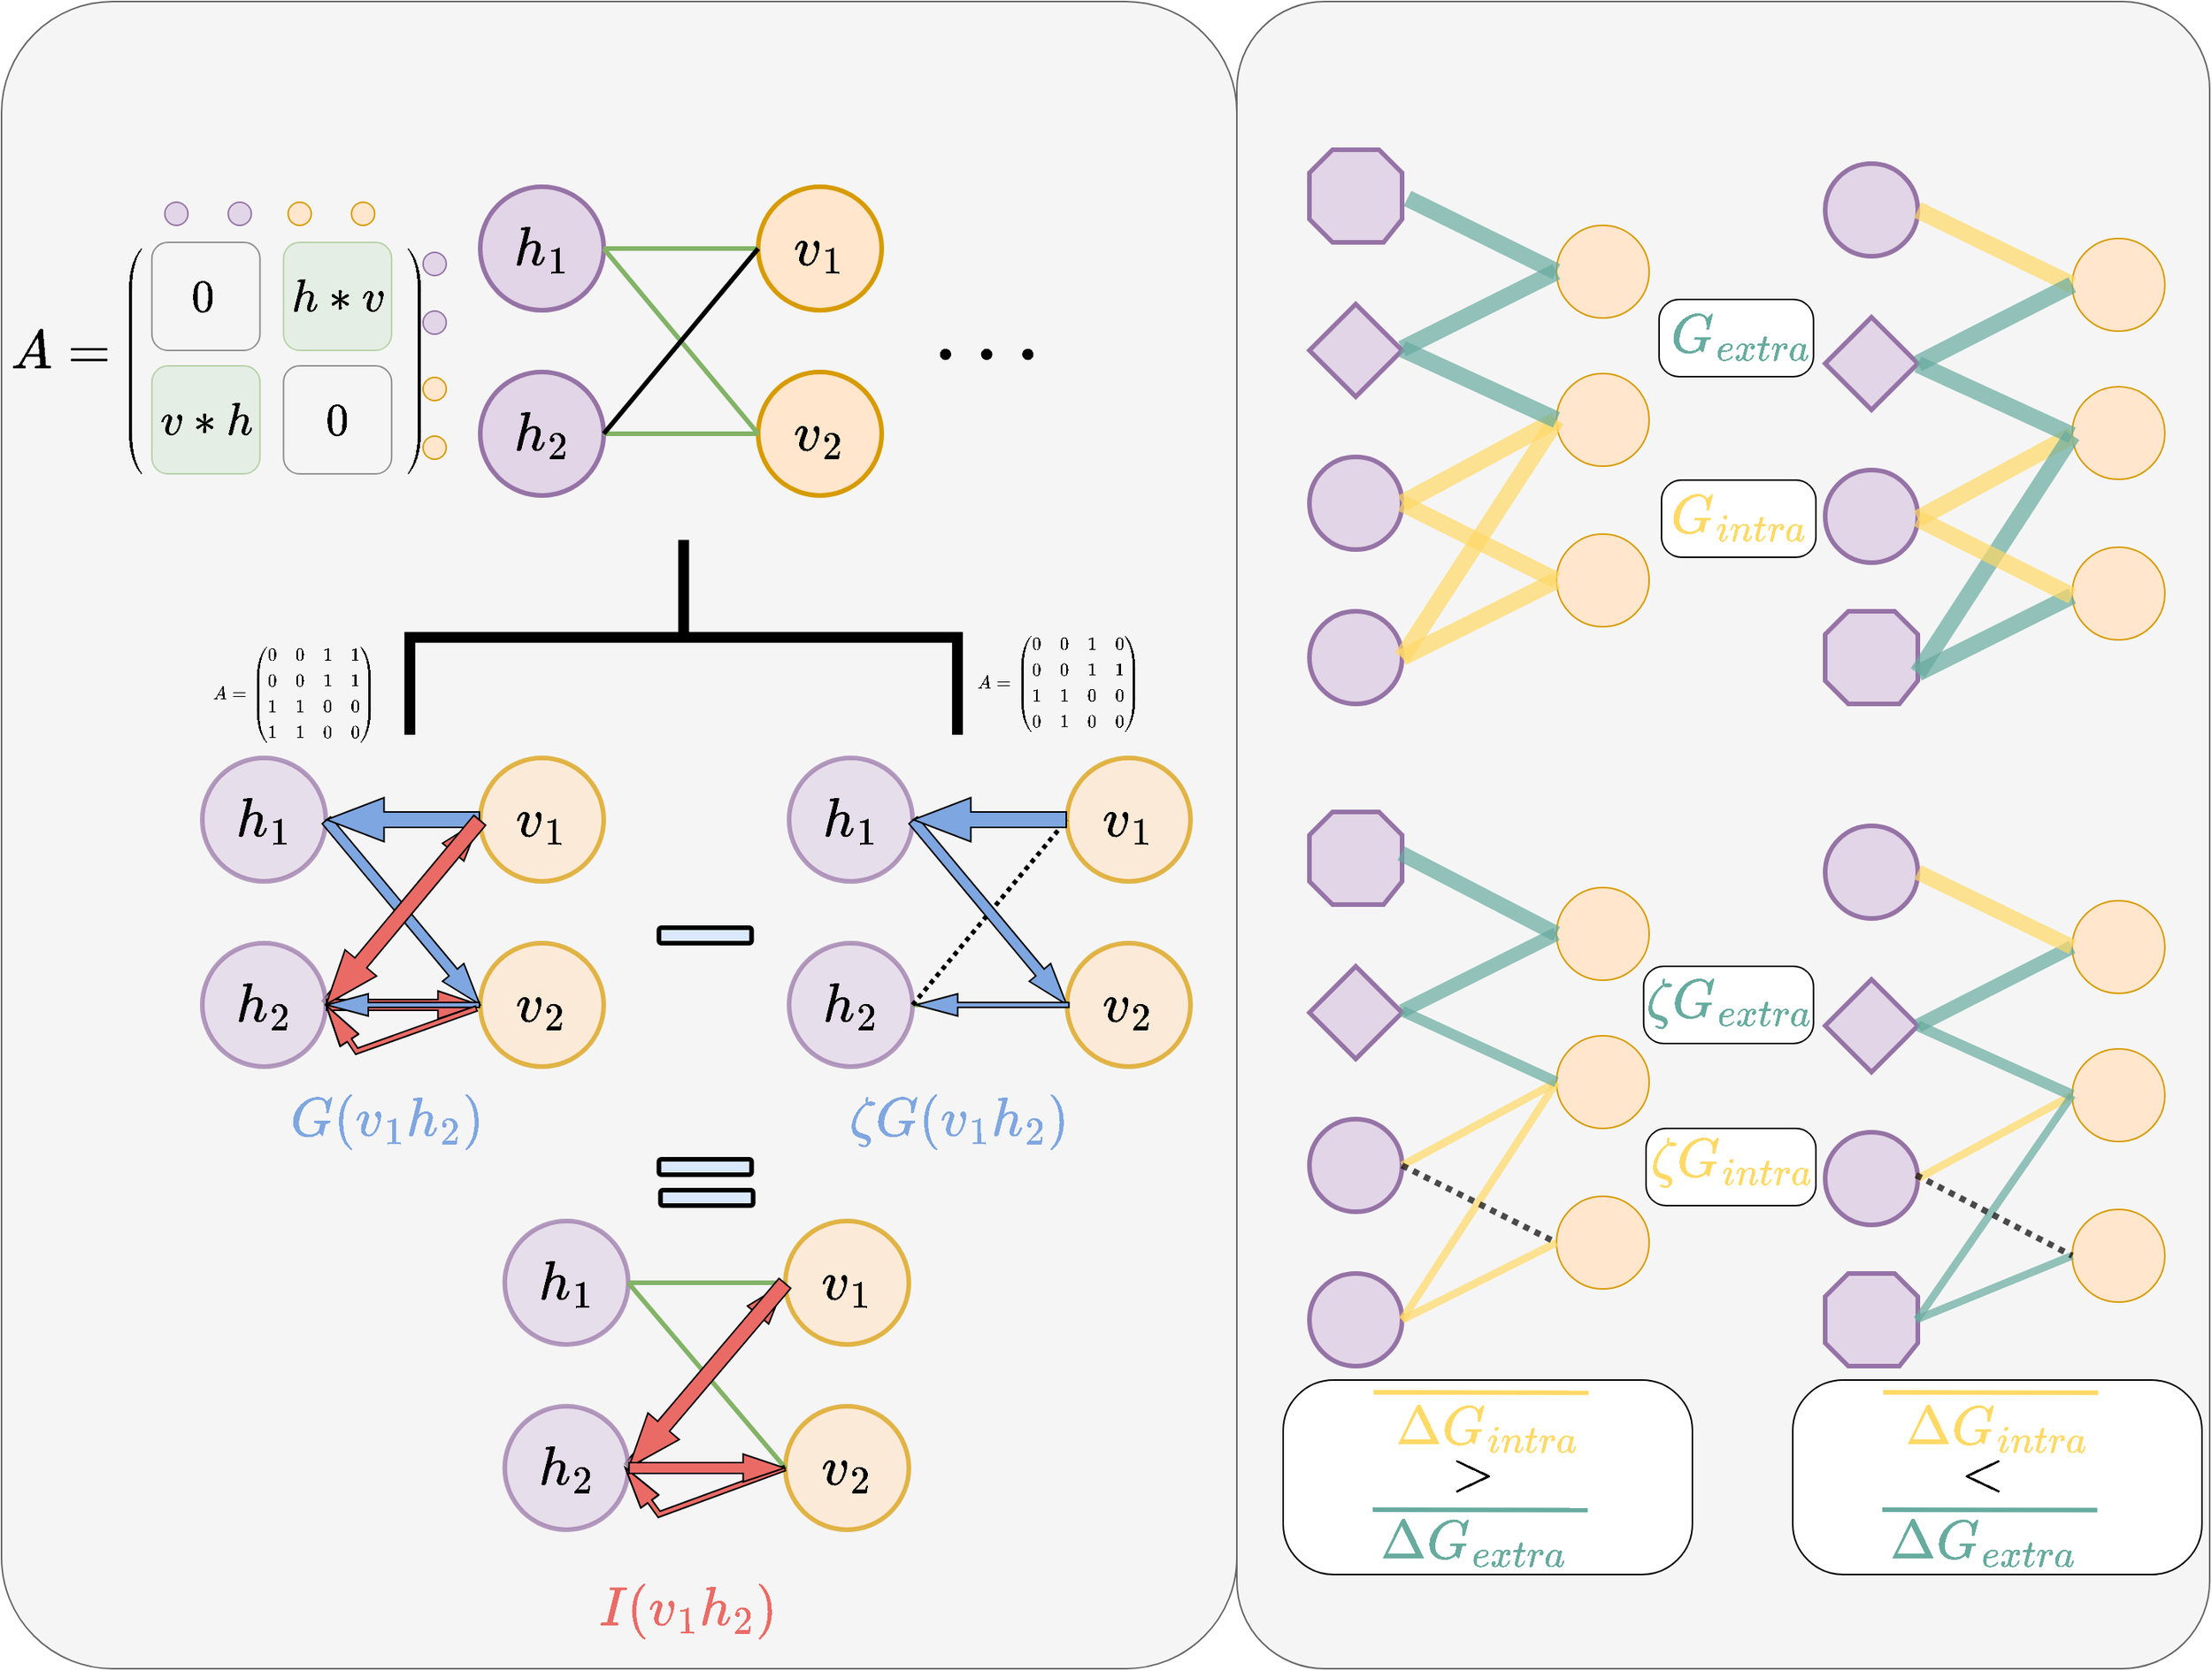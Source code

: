 <mxfile version="21.3.7" type="device">
  <diagram name="Page-1" id="SaiECR1aVyFzCrkEcASR">
    <mxGraphModel dx="4003" dy="1924" grid="1" gridSize="10" guides="1" tooltips="1" connect="1" arrows="1" fold="1" page="1" pageScale="1" pageWidth="827" pageHeight="1169" math="1" shadow="0">
      <root>
        <mxCell id="0" />
        <mxCell id="1" parent="0" />
        <mxCell id="LB-m9ujF4cegfYI3096--800" value="" style="rounded=1;whiteSpace=wrap;html=1;arcSize=9;fillColor=#f5f5f5;fontColor=#333333;strokeColor=#666666;" vertex="1" parent="1">
          <mxGeometry x="40" y="280" width="630" height="1080" as="geometry" />
        </mxCell>
        <mxCell id="LB-m9ujF4cegfYI3096--776" value="" style="rounded=1;whiteSpace=wrap;html=1;arcSize=26;gradientColor=none;gradientDirection=north;fillColor=#FFFFFF;" vertex="1" parent="1">
          <mxGeometry x="315" y="590" width="100" height="50" as="geometry" />
        </mxCell>
        <mxCell id="LB-m9ujF4cegfYI3096--773" value="" style="rounded=1;whiteSpace=wrap;html=1;arcSize=26;gradientColor=none;gradientDirection=north;fillColor=#FFFFFF;" vertex="1" parent="1">
          <mxGeometry x="313.42" y="473" width="100" height="50" as="geometry" />
        </mxCell>
        <mxCell id="LB-m9ujF4cegfYI3096--772" value="" style="rounded=1;whiteSpace=wrap;html=1;arcSize=26;gradientColor=none;gradientDirection=north;fillColor=#FFFFFF;" vertex="1" parent="1">
          <mxGeometry x="303.42" y="905" width="110" height="50" as="geometry" />
        </mxCell>
        <mxCell id="LB-m9ujF4cegfYI3096--770" value="" style="rounded=1;whiteSpace=wrap;html=1;arcSize=26;gradientColor=none;gradientDirection=north;fillColor=#FFFFFF;" vertex="1" parent="1">
          <mxGeometry x="305" y="1010" width="110" height="50" as="geometry" />
        </mxCell>
        <mxCell id="LB-m9ujF4cegfYI3096--585" value="" style="rounded=1;whiteSpace=wrap;html=1;arcSize=26;gradientColor=none;gradientDirection=north;fillColor=#FFFFFF;" vertex="1" parent="1">
          <mxGeometry x="70" y="1173" width="265" height="126" as="geometry" />
        </mxCell>
        <mxCell id="LB-m9ujF4cegfYI3096--801" value="" style="edgeStyle=none;rounded=0;orthogonalLoop=1;jettySize=auto;html=1;" edge="1" parent="1" source="LB-m9ujF4cegfYI3096--103" target="LB-m9ujF4cegfYI3096--800">
          <mxGeometry relative="1" as="geometry" />
        </mxCell>
        <mxCell id="LB-m9ujF4cegfYI3096--103" value="" style="rounded=1;whiteSpace=wrap;html=1;arcSize=9;fillColor=#f5f5f5;fontColor=#333333;strokeColor=#666666;" vertex="1" parent="1">
          <mxGeometry x="-760" y="280" width="800" height="1080" as="geometry" />
        </mxCell>
        <mxCell id="F4iP8SopYAq9tRG4MQfE-244" value="" style="shape=flexArrow;endArrow=block;html=1;rounded=0;fillColor=#EA6B66;strokeColor=#000000;entryX=0;entryY=0.5;entryDx=0;entryDy=0;exitX=1;exitY=0.5;exitDx=0;exitDy=0;width=7;endSize=8.616;endWidth=10;" parent="1" source="F4iP8SopYAq9tRG4MQfE-230" target="F4iP8SopYAq9tRG4MQfE-222" edge="1">
          <mxGeometry width="50" height="50" relative="1" as="geometry">
            <mxPoint x="-342.4" y="1180" as="sourcePoint" />
            <mxPoint x="-242.4" y="1240" as="targetPoint" />
          </mxGeometry>
        </mxCell>
        <mxCell id="F4iP8SopYAq9tRG4MQfE-243" value="" style="shape=flexArrow;endArrow=block;html=1;rounded=0;fillColor=#EA6B66;strokeColor=#000000;entryX=0;entryY=0.5;entryDx=0;entryDy=0;exitX=1;exitY=0.5;exitDx=0;exitDy=0;width=7;endSize=8.616;endWidth=10;" parent="1" source="F4iP8SopYAq9tRG4MQfE-169" target="F4iP8SopYAq9tRG4MQfE-175" edge="1">
          <mxGeometry width="50" height="50" relative="1" as="geometry">
            <mxPoint x="-526" y="830" as="sourcePoint" />
            <mxPoint x="-426" y="890" as="targetPoint" />
          </mxGeometry>
        </mxCell>
        <mxCell id="s-QliCvLDeloG9_EeZUe-7" value="" style="ellipse;whiteSpace=wrap;html=1;aspect=fixed;fillColor=#e1d5e7;strokeColor=#9673a6;strokeWidth=3;" parent="1" vertex="1">
          <mxGeometry x="-450" y="520" width="80" height="80" as="geometry" />
        </mxCell>
        <mxCell id="s-QliCvLDeloG9_EeZUe-8" value="" style="ellipse;whiteSpace=wrap;html=1;aspect=fixed;fillColor=#e1d5e7;strokeColor=#9673a6;strokeWidth=3;" parent="1" vertex="1">
          <mxGeometry x="-450" y="400" width="80" height="80" as="geometry" />
        </mxCell>
        <mxCell id="s-QliCvLDeloG9_EeZUe-11" value="" style="ellipse;whiteSpace=wrap;html=1;aspect=fixed;fillColor=#ffe6cc;strokeColor=#d79b00;strokeWidth=3;" parent="1" vertex="1">
          <mxGeometry x="-270" y="520" width="80" height="80" as="geometry" />
        </mxCell>
        <mxCell id="s-QliCvLDeloG9_EeZUe-12" value="" style="ellipse;whiteSpace=wrap;html=1;aspect=fixed;fillColor=#ffe6cc;strokeColor=#d79b00;strokeWidth=3;" parent="1" vertex="1">
          <mxGeometry x="-270" y="400" width="80" height="80" as="geometry" />
        </mxCell>
        <mxCell id="s-QliCvLDeloG9_EeZUe-14" value="" style="endArrow=none;html=1;rounded=0;exitX=1;exitY=0.5;exitDx=0;exitDy=0;entryX=0;entryY=0.5;entryDx=0;entryDy=0;fillColor=#d5e8d4;strokeColor=#82B366;endSize=6;strokeWidth=3;" parent="1" source="s-QliCvLDeloG9_EeZUe-8" target="s-QliCvLDeloG9_EeZUe-12" edge="1">
          <mxGeometry width="50" height="50" relative="1" as="geometry">
            <mxPoint x="-80" y="650" as="sourcePoint" />
            <mxPoint x="-270" y="450" as="targetPoint" />
          </mxGeometry>
        </mxCell>
        <mxCell id="s-QliCvLDeloG9_EeZUe-16" value="" style="endArrow=none;html=1;rounded=0;entryX=0;entryY=0.5;entryDx=0;entryDy=0;fillColor=#d5e8d4;strokeColor=#82B366;endSize=6;strokeWidth=3;exitX=1;exitY=0.5;exitDx=0;exitDy=0;" parent="1" source="s-QliCvLDeloG9_EeZUe-36" target="s-QliCvLDeloG9_EeZUe-11" edge="1">
          <mxGeometry width="50" height="50" relative="1" as="geometry">
            <mxPoint x="-370" y="380" as="sourcePoint" />
            <mxPoint x="-276" y="480" as="targetPoint" />
          </mxGeometry>
        </mxCell>
        <mxCell id="s-QliCvLDeloG9_EeZUe-17" value="" style="endArrow=none;html=1;rounded=0;fillColor=#d5e8d4;strokeColor=#82B366;endSize=6;strokeWidth=3;exitX=1;exitY=0.5;exitDx=0;exitDy=0;entryX=0;entryY=0.5;entryDx=0;entryDy=0;" parent="1" source="s-QliCvLDeloG9_EeZUe-7" target="s-QliCvLDeloG9_EeZUe-11" edge="1">
          <mxGeometry width="50" height="50" relative="1" as="geometry">
            <mxPoint x="-360" y="390" as="sourcePoint" />
            <mxPoint x="-270" y="560" as="targetPoint" />
          </mxGeometry>
        </mxCell>
        <mxCell id="s-QliCvLDeloG9_EeZUe-36" value="&lt;font style=&quot;font-size: 30px;&quot;&gt;$$h_1$$&lt;/font&gt;" style="text;html=1;strokeColor=none;fillColor=none;align=center;verticalAlign=middle;whiteSpace=wrap;rounded=0;strokeWidth=3;" parent="1" vertex="1">
          <mxGeometry x="-450" y="420" width="80" height="40" as="geometry" />
        </mxCell>
        <mxCell id="s-QliCvLDeloG9_EeZUe-39" value="&lt;font style=&quot;font-size: 30px;&quot;&gt;$$h_2$$&lt;/font&gt;" style="text;html=1;strokeColor=none;fillColor=none;align=center;verticalAlign=middle;whiteSpace=wrap;rounded=0;strokeWidth=3;" parent="1" vertex="1">
          <mxGeometry x="-450" y="540" width="80" height="40" as="geometry" />
        </mxCell>
        <mxCell id="s-QliCvLDeloG9_EeZUe-42" value="" style="endArrow=none;html=1;rounded=0;fillColor=#d5e8d4;strokeColor=#000000;endSize=6;strokeWidth=3;exitX=1;exitY=0.5;exitDx=0;exitDy=0;entryX=0;entryY=0.5;entryDx=0;entryDy=0;" parent="1" source="s-QliCvLDeloG9_EeZUe-39" target="s-QliCvLDeloG9_EeZUe-12" edge="1">
          <mxGeometry width="50" height="50" relative="1" as="geometry">
            <mxPoint x="-360" y="510" as="sourcePoint" />
            <mxPoint x="-260" y="570" as="targetPoint" />
          </mxGeometry>
        </mxCell>
        <mxCell id="s-QliCvLDeloG9_EeZUe-45" value="&lt;font style=&quot;font-size: 30px;&quot;&gt;$$v_2$$&lt;/font&gt;" style="text;html=1;strokeColor=none;fillColor=none;align=center;verticalAlign=middle;whiteSpace=wrap;rounded=0;strokeWidth=3;" parent="1" vertex="1">
          <mxGeometry x="-270" y="540" width="80" height="40" as="geometry" />
        </mxCell>
        <mxCell id="s-QliCvLDeloG9_EeZUe-46" value="&lt;font style=&quot;font-size: 30px;&quot;&gt;$$v_1$$&lt;/font&gt;" style="text;html=1;strokeColor=none;fillColor=none;align=center;verticalAlign=middle;whiteSpace=wrap;rounded=0;strokeWidth=3;" parent="1" vertex="1">
          <mxGeometry x="-270" y="420" width="80" height="40" as="geometry" />
        </mxCell>
        <mxCell id="F4iP8SopYAq9tRG4MQfE-157" value="" style="ellipse;whiteSpace=wrap;html=1;aspect=fixed;fillColor=#e1d5e7;strokeColor=#9673a6;opacity=70;strokeWidth=3;" parent="1" vertex="1">
          <mxGeometry x="-630" y="890" width="80" height="80" as="geometry" />
        </mxCell>
        <mxCell id="F4iP8SopYAq9tRG4MQfE-158" value="" style="ellipse;whiteSpace=wrap;html=1;aspect=fixed;fillColor=#e1d5e7;strokeColor=#9673a6;opacity=70;strokeWidth=3;" parent="1" vertex="1">
          <mxGeometry x="-630" y="770" width="80" height="80" as="geometry" />
        </mxCell>
        <mxCell id="F4iP8SopYAq9tRG4MQfE-160" value="" style="ellipse;whiteSpace=wrap;html=1;aspect=fixed;fillColor=#ffe6cc;strokeColor=#d79b00;opacity=70;strokeWidth=3;" parent="1" vertex="1">
          <mxGeometry x="-450" y="890" width="80" height="80" as="geometry" />
        </mxCell>
        <mxCell id="F4iP8SopYAq9tRG4MQfE-161" value="" style="ellipse;whiteSpace=wrap;html=1;aspect=fixed;fillColor=#ffe6cc;strokeColor=#d79b00;opacity=70;strokeWidth=3;" parent="1" vertex="1">
          <mxGeometry x="-450" y="770" width="80" height="80" as="geometry" />
        </mxCell>
        <mxCell id="F4iP8SopYAq9tRG4MQfE-162" value="" style="endArrow=none;html=1;rounded=0;exitX=1;exitY=0.5;exitDx=0;exitDy=0;entryX=0;entryY=0.5;entryDx=0;entryDy=0;fillColor=#d5e8d4;strokeColor=#82b366;endSize=6;strokeWidth=3;opacity=50;" parent="1" source="F4iP8SopYAq9tRG4MQfE-158" target="F4iP8SopYAq9tRG4MQfE-161" edge="1">
          <mxGeometry width="50" height="50" relative="1" as="geometry">
            <mxPoint x="-260" y="1020" as="sourcePoint" />
            <mxPoint x="-450" y="820" as="targetPoint" />
          </mxGeometry>
        </mxCell>
        <mxCell id="F4iP8SopYAq9tRG4MQfE-163" value="" style="endArrow=none;html=1;rounded=0;entryX=0;entryY=0.5;entryDx=0;entryDy=0;fillColor=#d5e8d4;strokeColor=#82b366;endSize=6;strokeWidth=3;opacity=50;exitX=1;exitY=0.5;exitDx=0;exitDy=0;" parent="1" source="F4iP8SopYAq9tRG4MQfE-158" target="F4iP8SopYAq9tRG4MQfE-160" edge="1">
          <mxGeometry width="50" height="50" relative="1" as="geometry">
            <mxPoint x="-550" y="750" as="sourcePoint" />
            <mxPoint x="-456" y="850" as="targetPoint" />
          </mxGeometry>
        </mxCell>
        <mxCell id="F4iP8SopYAq9tRG4MQfE-164" value="" style="endArrow=none;html=1;rounded=0;fillColor=#d5e8d4;strokeColor=#82b366;endSize=6;strokeWidth=3;exitX=1;exitY=0.5;exitDx=0;exitDy=0;entryX=0;entryY=0.5;entryDx=0;entryDy=0;opacity=50;" parent="1" source="F4iP8SopYAq9tRG4MQfE-157" target="F4iP8SopYAq9tRG4MQfE-160" edge="1">
          <mxGeometry width="50" height="50" relative="1" as="geometry">
            <mxPoint x="-540" y="760" as="sourcePoint" />
            <mxPoint x="-450" y="930" as="targetPoint" />
          </mxGeometry>
        </mxCell>
        <mxCell id="F4iP8SopYAq9tRG4MQfE-168" value="&lt;font style=&quot;font-size: 30px;&quot;&gt;$$h_1$$&lt;/font&gt;" style="text;html=1;strokeColor=none;fillColor=none;align=center;verticalAlign=middle;whiteSpace=wrap;rounded=0;opacity=70;strokeWidth=3;" parent="1" vertex="1">
          <mxGeometry x="-630" y="790" width="80" height="40" as="geometry" />
        </mxCell>
        <mxCell id="F4iP8SopYAq9tRG4MQfE-169" value="&lt;font style=&quot;font-size: 30px;&quot;&gt;$$h_2$$&lt;/font&gt;" style="text;html=1;strokeColor=none;fillColor=none;align=center;verticalAlign=middle;whiteSpace=wrap;rounded=0;opacity=70;strokeWidth=3;" parent="1" vertex="1">
          <mxGeometry x="-630" y="910" width="80" height="40" as="geometry" />
        </mxCell>
        <mxCell id="F4iP8SopYAq9tRG4MQfE-172" value="" style="endArrow=none;html=1;rounded=0;fillColor=#d5e8d4;strokeColor=#82b366;endSize=6;strokeWidth=3;exitX=1;exitY=0.5;exitDx=0;exitDy=0;entryX=0;entryY=0.5;entryDx=0;entryDy=0;opacity=50;" parent="1" source="F4iP8SopYAq9tRG4MQfE-169" target="F4iP8SopYAq9tRG4MQfE-161" edge="1">
          <mxGeometry width="50" height="50" relative="1" as="geometry">
            <mxPoint x="-540" y="880" as="sourcePoint" />
            <mxPoint x="-440" y="940" as="targetPoint" />
          </mxGeometry>
        </mxCell>
        <mxCell id="F4iP8SopYAq9tRG4MQfE-174" value="&lt;font style=&quot;font-size: 30px;&quot;&gt;$$v_2$$&lt;/font&gt;" style="text;html=1;strokeColor=none;fillColor=none;align=center;verticalAlign=middle;whiteSpace=wrap;rounded=0;opacity=70;" parent="1" vertex="1">
          <mxGeometry x="-450" y="910" width="80" height="40" as="geometry" />
        </mxCell>
        <mxCell id="F4iP8SopYAq9tRG4MQfE-175" value="&lt;font style=&quot;font-size: 30px;&quot;&gt;$$v_1$$&lt;/font&gt;" style="text;html=1;strokeColor=none;fillColor=none;align=center;verticalAlign=middle;whiteSpace=wrap;rounded=0;opacity=70;strokeWidth=3;" parent="1" vertex="1">
          <mxGeometry x="-450" y="790" width="80" height="40" as="geometry" />
        </mxCell>
        <mxCell id="F4iP8SopYAq9tRG4MQfE-187" value="" style="ellipse;whiteSpace=wrap;html=1;aspect=fixed;fillColor=#e1d5e7;strokeColor=#9673a6;opacity=70;strokeWidth=3;" parent="1" vertex="1">
          <mxGeometry x="-250" y="890" width="80" height="80" as="geometry" />
        </mxCell>
        <mxCell id="F4iP8SopYAq9tRG4MQfE-188" value="" style="ellipse;whiteSpace=wrap;html=1;aspect=fixed;fillColor=#e1d5e7;strokeColor=#9673a6;opacity=70;strokeWidth=3;" parent="1" vertex="1">
          <mxGeometry x="-250" y="770" width="80" height="80" as="geometry" />
        </mxCell>
        <mxCell id="F4iP8SopYAq9tRG4MQfE-190" value="" style="ellipse;whiteSpace=wrap;html=1;aspect=fixed;fillColor=#ffe6cc;strokeColor=#d79b00;opacity=70;strokeWidth=3;" parent="1" vertex="1">
          <mxGeometry x="-70" y="890" width="80" height="80" as="geometry" />
        </mxCell>
        <mxCell id="F4iP8SopYAq9tRG4MQfE-191" value="" style="ellipse;whiteSpace=wrap;html=1;aspect=fixed;fillColor=#ffe6cc;strokeColor=#d79b00;opacity=70;strokeWidth=3;" parent="1" vertex="1">
          <mxGeometry x="-70" y="770" width="80" height="80" as="geometry" />
        </mxCell>
        <mxCell id="F4iP8SopYAq9tRG4MQfE-192" value="" style="endArrow=none;html=1;rounded=0;exitX=1;exitY=0.5;exitDx=0;exitDy=0;entryX=0;entryY=0.5;entryDx=0;entryDy=0;fillColor=#d5e8d4;strokeColor=#82b366;endSize=6;strokeWidth=3;opacity=50;" parent="1" source="F4iP8SopYAq9tRG4MQfE-188" target="F4iP8SopYAq9tRG4MQfE-191" edge="1">
          <mxGeometry width="50" height="50" relative="1" as="geometry">
            <mxPoint x="120" y="1020" as="sourcePoint" />
            <mxPoint x="-70" y="820" as="targetPoint" />
          </mxGeometry>
        </mxCell>
        <mxCell id="F4iP8SopYAq9tRG4MQfE-193" value="" style="endArrow=none;html=1;rounded=0;entryX=0;entryY=0.5;entryDx=0;entryDy=0;fillColor=#d5e8d4;strokeColor=#82b366;endSize=6;strokeWidth=3;opacity=50;exitX=1;exitY=0.5;exitDx=0;exitDy=0;" parent="1" source="F4iP8SopYAq9tRG4MQfE-188" target="F4iP8SopYAq9tRG4MQfE-190" edge="1">
          <mxGeometry width="50" height="50" relative="1" as="geometry">
            <mxPoint x="-170" y="750" as="sourcePoint" />
            <mxPoint x="-76" y="850" as="targetPoint" />
          </mxGeometry>
        </mxCell>
        <mxCell id="F4iP8SopYAq9tRG4MQfE-194" value="" style="endArrow=none;html=1;rounded=0;fillColor=#d5e8d4;strokeColor=#82b366;endSize=6;strokeWidth=3;exitX=1;exitY=0.5;exitDx=0;exitDy=0;entryX=0;entryY=0.5;entryDx=0;entryDy=0;" parent="1" source="F4iP8SopYAq9tRG4MQfE-187" target="F4iP8SopYAq9tRG4MQfE-190" edge="1">
          <mxGeometry width="50" height="50" relative="1" as="geometry">
            <mxPoint x="-160" y="760" as="sourcePoint" />
            <mxPoint x="-70" y="930" as="targetPoint" />
          </mxGeometry>
        </mxCell>
        <mxCell id="F4iP8SopYAq9tRG4MQfE-198" value="&lt;font style=&quot;font-size: 30px;&quot;&gt;$$h_1$$&lt;/font&gt;" style="text;html=1;strokeColor=none;fillColor=none;align=center;verticalAlign=middle;whiteSpace=wrap;rounded=0;opacity=70;strokeWidth=3;" parent="1" vertex="1">
          <mxGeometry x="-250" y="790" width="80" height="40" as="geometry" />
        </mxCell>
        <mxCell id="F4iP8SopYAq9tRG4MQfE-199" value="&lt;font style=&quot;font-size: 30px;&quot;&gt;$$h_2$$&lt;/font&gt;" style="text;html=1;strokeColor=none;fillColor=none;align=center;verticalAlign=middle;whiteSpace=wrap;rounded=0;opacity=50;" parent="1" vertex="1">
          <mxGeometry x="-250" y="910" width="80" height="40" as="geometry" />
        </mxCell>
        <mxCell id="F4iP8SopYAq9tRG4MQfE-202" value="" style="endArrow=none;html=1;rounded=0;fillColor=#d5e8d4;strokeColor=#000000;endSize=6;strokeWidth=3;exitX=1;exitY=0.5;exitDx=0;exitDy=0;entryX=0;entryY=0.5;entryDx=0;entryDy=0;dashed=1;dashPattern=1 1;" parent="1" source="F4iP8SopYAq9tRG4MQfE-199" target="F4iP8SopYAq9tRG4MQfE-191" edge="1">
          <mxGeometry width="50" height="50" relative="1" as="geometry">
            <mxPoint x="-160" y="880" as="sourcePoint" />
            <mxPoint x="-60" y="940" as="targetPoint" />
          </mxGeometry>
        </mxCell>
        <mxCell id="F4iP8SopYAq9tRG4MQfE-204" value="&lt;font style=&quot;font-size: 30px;&quot;&gt;$$v_2$$&lt;/font&gt;" style="text;html=1;strokeColor=none;fillColor=none;align=center;verticalAlign=middle;whiteSpace=wrap;rounded=0;opacity=70;strokeWidth=3;" parent="1" vertex="1">
          <mxGeometry x="-70" y="910" width="80" height="40" as="geometry" />
        </mxCell>
        <mxCell id="F4iP8SopYAq9tRG4MQfE-205" value="&lt;font style=&quot;font-size: 30px;&quot;&gt;$$v_1$$&lt;/font&gt;" style="text;html=1;strokeColor=none;fillColor=none;align=center;verticalAlign=middle;whiteSpace=wrap;rounded=0;opacity=70;strokeWidth=3;" parent="1" vertex="1">
          <mxGeometry x="-70" y="790" width="80" height="40" as="geometry" />
        </mxCell>
        <mxCell id="F4iP8SopYAq9tRG4MQfE-207" value="" style="shape=flexArrow;endArrow=block;html=1;rounded=0;fillColor=#7EA6E0;strokeColor=#000000;entryX=0;entryY=0.5;entryDx=0;entryDy=0;exitX=1;exitY=0.5;exitDx=0;exitDy=0;width=7;endSize=8.616;endWidth=10;" parent="1" source="F4iP8SopYAq9tRG4MQfE-168" target="F4iP8SopYAq9tRG4MQfE-174" edge="1">
          <mxGeometry width="50" height="50" relative="1" as="geometry">
            <mxPoint x="-410" y="770" as="sourcePoint" />
            <mxPoint x="-510" y="710" as="targetPoint" />
          </mxGeometry>
        </mxCell>
        <mxCell id="F4iP8SopYAq9tRG4MQfE-211" value="" style="shape=flexArrow;endArrow=block;html=1;rounded=0;fillColor=#7EA6E0;strokeColor=#000000;entryX=0;entryY=0.5;entryDx=0;entryDy=0;exitX=1;exitY=0.5;exitDx=0;exitDy=0;width=7;endSize=8.616;endWidth=10;" parent="1" source="F4iP8SopYAq9tRG4MQfE-188" edge="1">
          <mxGeometry width="50" height="50" relative="1" as="geometry">
            <mxPoint x="-170" y="750" as="sourcePoint" />
            <mxPoint x="-70" y="930" as="targetPoint" />
          </mxGeometry>
        </mxCell>
        <mxCell id="F4iP8SopYAq9tRG4MQfE-213" value="" style="rounded=1;whiteSpace=wrap;html=1;strokeWidth=3;fillColor=#dae8fc;strokeColor=#000000;" parent="1" vertex="1">
          <mxGeometry x="-334.26" y="880" width="60" height="10" as="geometry" />
        </mxCell>
        <mxCell id="F4iP8SopYAq9tRG4MQfE-218" value="" style="ellipse;whiteSpace=wrap;html=1;aspect=fixed;fillColor=#e1d5e7;strokeColor=#9673a6;opacity=70;strokeWidth=3;" parent="1" vertex="1">
          <mxGeometry x="-434.13" y="1190" width="80" height="80" as="geometry" />
        </mxCell>
        <mxCell id="F4iP8SopYAq9tRG4MQfE-219" value="" style="ellipse;whiteSpace=wrap;html=1;aspect=fixed;fillColor=#e1d5e7;strokeColor=#9673a6;opacity=70;strokeWidth=3;" parent="1" vertex="1">
          <mxGeometry x="-434.13" y="1070" width="80" height="80" as="geometry" />
        </mxCell>
        <mxCell id="F4iP8SopYAq9tRG4MQfE-221" value="" style="ellipse;whiteSpace=wrap;html=1;aspect=fixed;fillColor=#ffe6cc;strokeColor=#d79b00;opacity=70;strokeWidth=3;" parent="1" vertex="1">
          <mxGeometry x="-252.4" y="1190" width="80" height="80" as="geometry" />
        </mxCell>
        <mxCell id="F4iP8SopYAq9tRG4MQfE-222" value="" style="ellipse;whiteSpace=wrap;html=1;aspect=fixed;fillColor=#ffe6cc;strokeColor=#d79b00;opacity=70;strokeWidth=3;" parent="1" vertex="1">
          <mxGeometry x="-252.4" y="1070" width="80" height="80" as="geometry" />
        </mxCell>
        <mxCell id="F4iP8SopYAq9tRG4MQfE-223" value="" style="endArrow=none;html=1;rounded=0;exitX=1;exitY=0.5;exitDx=0;exitDy=0;entryX=0;entryY=0.5;entryDx=0;entryDy=0;fillColor=#d5e8d4;strokeColor=#82b366;endSize=6;strokeWidth=3;" parent="1" source="F4iP8SopYAq9tRG4MQfE-219" target="F4iP8SopYAq9tRG4MQfE-222" edge="1">
          <mxGeometry width="50" height="50" relative="1" as="geometry">
            <mxPoint x="-62.4" y="1320" as="sourcePoint" />
            <mxPoint x="-252.4" y="1120" as="targetPoint" />
          </mxGeometry>
        </mxCell>
        <mxCell id="F4iP8SopYAq9tRG4MQfE-224" value="" style="endArrow=none;html=1;rounded=0;entryX=0;entryY=0.5;entryDx=0;entryDy=0;fillColor=#d5e8d4;strokeColor=#82b366;endSize=6;strokeWidth=3;exitX=1;exitY=0.5;exitDx=0;exitDy=0;" parent="1" source="F4iP8SopYAq9tRG4MQfE-229" target="F4iP8SopYAq9tRG4MQfE-221" edge="1">
          <mxGeometry width="50" height="50" relative="1" as="geometry">
            <mxPoint x="-352.4" y="1050" as="sourcePoint" />
            <mxPoint x="-258.4" y="1150" as="targetPoint" />
          </mxGeometry>
        </mxCell>
        <mxCell id="F4iP8SopYAq9tRG4MQfE-225" value="" style="endArrow=none;html=1;rounded=0;fillColor=#d5e8d4;strokeColor=#82b366;endSize=6;strokeWidth=3;exitX=1;exitY=0.5;exitDx=0;exitDy=0;entryX=0;entryY=0.5;entryDx=0;entryDy=0;opacity=50;" parent="1" source="F4iP8SopYAq9tRG4MQfE-218" target="F4iP8SopYAq9tRG4MQfE-221" edge="1">
          <mxGeometry width="50" height="50" relative="1" as="geometry">
            <mxPoint x="-342.4" y="1060" as="sourcePoint" />
            <mxPoint x="-252.4" y="1230" as="targetPoint" />
          </mxGeometry>
        </mxCell>
        <mxCell id="F4iP8SopYAq9tRG4MQfE-229" value="&lt;font style=&quot;font-size: 30px;&quot;&gt;$$h_1$$&lt;/font&gt;" style="text;html=1;strokeColor=none;fillColor=none;align=center;verticalAlign=middle;whiteSpace=wrap;rounded=0;opacity=70;strokeWidth=3;" parent="1" vertex="1">
          <mxGeometry x="-434.13" y="1090" width="80" height="40" as="geometry" />
        </mxCell>
        <mxCell id="F4iP8SopYAq9tRG4MQfE-230" value="&lt;font style=&quot;font-size: 30px;&quot;&gt;$$h_2$$&lt;/font&gt;" style="text;html=1;strokeColor=none;fillColor=none;align=center;verticalAlign=middle;whiteSpace=wrap;rounded=0;opacity=70;strokeWidth=3;" parent="1" vertex="1">
          <mxGeometry x="-434.13" y="1210" width="80" height="40" as="geometry" />
        </mxCell>
        <mxCell id="F4iP8SopYAq9tRG4MQfE-233" value="" style="endArrow=none;html=1;rounded=0;fillColor=#d5e8d4;strokeColor=#82b366;endSize=6;strokeWidth=3;exitX=1;exitY=0.5;exitDx=0;exitDy=0;entryX=0;entryY=0.5;entryDx=0;entryDy=0;opacity=50;" parent="1" source="F4iP8SopYAq9tRG4MQfE-230" target="F4iP8SopYAq9tRG4MQfE-222" edge="1">
          <mxGeometry width="50" height="50" relative="1" as="geometry">
            <mxPoint x="-342.4" y="1180" as="sourcePoint" />
            <mxPoint x="-242.4" y="1240" as="targetPoint" />
          </mxGeometry>
        </mxCell>
        <mxCell id="F4iP8SopYAq9tRG4MQfE-235" value="&lt;font style=&quot;font-size: 30px;&quot;&gt;$$v_2$$&lt;/font&gt;" style="text;html=1;strokeColor=none;fillColor=none;align=center;verticalAlign=middle;whiteSpace=wrap;rounded=0;opacity=70;strokeWidth=3;" parent="1" vertex="1">
          <mxGeometry x="-252.4" y="1210" width="80" height="40" as="geometry" />
        </mxCell>
        <mxCell id="F4iP8SopYAq9tRG4MQfE-236" value="&lt;font style=&quot;font-size: 30px;&quot;&gt;$$v_1$$&lt;/font&gt;" style="text;html=1;strokeColor=none;fillColor=none;align=center;verticalAlign=middle;whiteSpace=wrap;rounded=0;opacity=70;strokeWidth=3;" parent="1" vertex="1">
          <mxGeometry x="-252.4" y="1090" width="80" height="40" as="geometry" />
        </mxCell>
        <mxCell id="F4iP8SopYAq9tRG4MQfE-239" value="" style="shape=flexArrow;endArrow=block;html=1;rounded=0;fillColor=#EA6B66;strokeColor=#000000;entryX=1;entryY=0.5;entryDx=0;entryDy=0;exitX=0;exitY=0.5;exitDx=0;exitDy=0;endWidth=15.556;endSize=11.306;" parent="1" target="F4iP8SopYAq9tRG4MQfE-230" edge="1">
          <mxGeometry width="50" height="50" relative="1" as="geometry">
            <mxPoint x="-252.4" y="1110" as="sourcePoint" />
            <mxPoint x="-352.4" y="1170" as="targetPoint" />
          </mxGeometry>
        </mxCell>
        <mxCell id="F4iP8SopYAq9tRG4MQfE-242" value="" style="shape=flexArrow;endArrow=block;html=1;rounded=0;fillColor=#EA6B66;strokeColor=#000000;entryX=0;entryY=0.5;entryDx=0;entryDy=0;exitX=1;exitY=0.5;exitDx=0;exitDy=0;width=7;endSize=8.616;endWidth=10;" parent="1" source="F4iP8SopYAq9tRG4MQfE-169" target="F4iP8SopYAq9tRG4MQfE-174" edge="1">
          <mxGeometry width="50" height="50" relative="1" as="geometry">
            <mxPoint x="-540" y="760" as="sourcePoint" />
            <mxPoint x="-440" y="940" as="targetPoint" />
          </mxGeometry>
        </mxCell>
        <mxCell id="F4iP8SopYAq9tRG4MQfE-210" value="" style="shape=flexArrow;endArrow=block;html=1;rounded=0;fillColor=#7EA6E0;strokeColor=#000000;entryX=1;entryY=0.5;entryDx=0;entryDy=0;exitX=0;exitY=0.5;exitDx=0;exitDy=0;endWidth=17.5;endSize=12.072;" parent="1" target="F4iP8SopYAq9tRG4MQfE-188" edge="1">
          <mxGeometry width="50" height="50" relative="1" as="geometry">
            <mxPoint x="-70" y="810" as="sourcePoint" />
            <mxPoint x="-170" y="750" as="targetPoint" />
            <Array as="points" />
          </mxGeometry>
        </mxCell>
        <mxCell id="F4iP8SopYAq9tRG4MQfE-208" value="" style="shape=flexArrow;endArrow=block;html=1;rounded=0;fillColor=#7EA6E0;strokeColor=#000000;entryX=1;entryY=0.5;entryDx=0;entryDy=0;exitX=0;exitY=0.5;exitDx=0;exitDy=0;endWidth=17.5;endSize=12.072;" parent="1" source="F4iP8SopYAq9tRG4MQfE-175" target="F4iP8SopYAq9tRG4MQfE-168" edge="1">
          <mxGeometry width="50" height="50" relative="1" as="geometry">
            <mxPoint x="-420" y="740" as="sourcePoint" />
            <mxPoint x="-520" y="800" as="targetPoint" />
            <Array as="points" />
          </mxGeometry>
        </mxCell>
        <mxCell id="F4iP8SopYAq9tRG4MQfE-209" value="" style="shape=flexArrow;endArrow=block;html=1;rounded=0;fillColor=#EA6B66;strokeColor=#000000;entryX=1;entryY=0.5;entryDx=0;entryDy=0;exitX=0;exitY=0.5;exitDx=0;exitDy=0;endWidth=15.556;endSize=11.306;" parent="1" source="F4iP8SopYAq9tRG4MQfE-175" target="F4iP8SopYAq9tRG4MQfE-169" edge="1">
          <mxGeometry width="50" height="50" relative="1" as="geometry">
            <mxPoint x="-450" y="810" as="sourcePoint" />
            <mxPoint x="-400" y="760" as="targetPoint" />
          </mxGeometry>
        </mxCell>
        <mxCell id="F4iP8SopYAq9tRG4MQfE-253" value="" style="strokeWidth=7;html=1;shape=mxgraph.flowchart.annotation_2;align=left;labelPosition=right;pointerEvents=1;rotation=90;" parent="1" vertex="1">
          <mxGeometry x="-381.39" y="514.53" width="126.25" height="354.69" as="geometry" />
        </mxCell>
        <mxCell id="F4iP8SopYAq9tRG4MQfE-255" value="&lt;font color=&quot;#7ea6e0&quot; style=&quot;font-size: 30px;&quot;&gt;$$\zeta G(v_1h_2)$$&lt;/font&gt;" style="text;html=1;strokeColor=none;fillColor=none;align=center;verticalAlign=middle;whiteSpace=wrap;rounded=0;movable=1;resizable=1;rotatable=1;deletable=1;editable=1;locked=0;connectable=1;container=0;" parent="1" vertex="1">
          <mxGeometry x="-168.263" y="990" width="56.842" height="30" as="geometry" />
        </mxCell>
        <mxCell id="F4iP8SopYAq9tRG4MQfE-256" value="&lt;font color=&quot;#ea6b66&quot; style=&quot;font-size: 30px;&quot;&gt;$$I(v_1h_2)&lt;br&gt;$$&lt;/font&gt;" style="text;html=1;strokeColor=none;fillColor=none;align=center;verticalAlign=middle;whiteSpace=wrap;rounded=0;movable=1;resizable=1;rotatable=1;deletable=1;editable=1;locked=0;connectable=1;container=0;" parent="1" vertex="1">
          <mxGeometry x="-344.133" y="1307" width="56.842" height="30" as="geometry" />
        </mxCell>
        <mxCell id="F4iP8SopYAq9tRG4MQfE-214" value="" style="rounded=1;whiteSpace=wrap;html=1;strokeWidth=3;fillColor=#dae8fc;strokeColor=#000000;" parent="1" vertex="1">
          <mxGeometry x="-333.26" y="1050" width="60" height="10" as="geometry" />
        </mxCell>
        <mxCell id="F4iP8SopYAq9tRG4MQfE-215" value="" style="rounded=1;whiteSpace=wrap;html=1;strokeWidth=3;fillColor=#dae8fc;strokeColor=#000000;" parent="1" vertex="1">
          <mxGeometry x="-334.26" y="1030" width="60" height="10" as="geometry" />
        </mxCell>
        <mxCell id="F4iP8SopYAq9tRG4MQfE-292" value="&lt;font style=&quot;font-size: 50px;&quot;&gt;$$\dots$$&lt;/font&gt;" style="text;html=1;strokeColor=none;fillColor=none;align=center;verticalAlign=middle;whiteSpace=wrap;rounded=0;movable=1;resizable=1;rotatable=1;deletable=1;editable=1;locked=0;connectable=1;container=0;" parent="1" vertex="1">
          <mxGeometry x="-150.003" y="480" width="56.842" height="30" as="geometry" />
        </mxCell>
        <mxCell id="LB-m9ujF4cegfYI3096--2" value="" style="shape=flexArrow;endArrow=block;html=1;rounded=0;fillColor=#7EA6E0;strokeColor=#000000;entryX=1;entryY=0.5;entryDx=0;entryDy=0;width=3.333;endSize=8.658;endWidth=10;exitX=0;exitY=0.5;exitDx=0;exitDy=0;" edge="1" parent="1" source="F4iP8SopYAq9tRG4MQfE-174" target="F4iP8SopYAq9tRG4MQfE-169">
          <mxGeometry width="50" height="50" relative="1" as="geometry">
            <mxPoint x="-420" y="860" as="sourcePoint" />
            <mxPoint x="-440" y="940" as="targetPoint" />
          </mxGeometry>
        </mxCell>
        <mxCell id="LB-m9ujF4cegfYI3096--4" value="" style="shape=flexArrow;endArrow=block;html=1;rounded=0;fillColor=#EA6B66;strokeColor=#000000;width=3.333;endSize=8.658;endWidth=10;exitX=-0.026;exitY=0.555;exitDx=0;exitDy=0;exitPerimeter=0;" edge="1" parent="1" source="F4iP8SopYAq9tRG4MQfE-174">
          <mxGeometry width="50" height="50" relative="1" as="geometry">
            <mxPoint x="-460" y="940" as="sourcePoint" />
            <mxPoint x="-550" y="930" as="targetPoint" />
            <Array as="points">
              <mxPoint x="-530" y="960" />
            </Array>
          </mxGeometry>
        </mxCell>
        <mxCell id="LB-m9ujF4cegfYI3096--5" value="" style="shape=flexArrow;endArrow=block;html=1;rounded=0;fillColor=#7EA6E0;strokeColor=#000000;entryX=1;entryY=0.5;entryDx=0;entryDy=0;width=3.333;endSize=8.658;endWidth=10;exitX=0;exitY=0.5;exitDx=0;exitDy=0;" edge="1" parent="1">
          <mxGeometry width="50" height="50" relative="1" as="geometry">
            <mxPoint x="-68.26" y="930" as="sourcePoint" />
            <mxPoint x="-168.26" y="930" as="targetPoint" />
          </mxGeometry>
        </mxCell>
        <mxCell id="LB-m9ujF4cegfYI3096--6" value="" style="shape=flexArrow;endArrow=block;html=1;rounded=0;fillColor=#EA6B66;strokeColor=#000000;width=3.333;endSize=8.658;endWidth=10;exitX=0;exitY=0.5;exitDx=0;exitDy=0;entryX=0.972;entryY=0.486;entryDx=0;entryDy=0;entryPerimeter=0;" edge="1" parent="1" source="F4iP8SopYAq9tRG4MQfE-235" target="F4iP8SopYAq9tRG4MQfE-230">
          <mxGeometry width="50" height="50" relative="1" as="geometry">
            <mxPoint x="-256.13" y="1232" as="sourcePoint" />
            <mxPoint x="-354.13" y="1230" as="targetPoint" />
            <Array as="points">
              <mxPoint x="-334.13" y="1260" />
            </Array>
          </mxGeometry>
        </mxCell>
        <mxCell id="F4iP8SopYAq9tRG4MQfE-240" value="" style="shape=flexArrow;endArrow=block;html=1;rounded=0;fillColor=#EA6B66;strokeColor=#000000;entryX=0;entryY=0.5;entryDx=0;entryDy=0;exitX=1;exitY=0.5;exitDx=0;exitDy=0;width=7;endSize=8.616;endWidth=10;" parent="1" source="F4iP8SopYAq9tRG4MQfE-230" target="F4iP8SopYAq9tRG4MQfE-235" edge="1">
          <mxGeometry width="50" height="50" relative="1" as="geometry">
            <mxPoint x="-512.4" y="1070" as="sourcePoint" />
            <mxPoint x="-412.4" y="1250" as="targetPoint" />
          </mxGeometry>
        </mxCell>
        <mxCell id="LB-m9ujF4cegfYI3096--15" value="" style="group" vertex="1" connectable="0" parent="1">
          <mxGeometry x="-750.003" y="410" width="277.993" height="176" as="geometry" />
        </mxCell>
        <mxCell id="LB-m9ujF4cegfYI3096--16" value="&lt;font style=&quot;font-size: 30px;&quot;&gt;$$A = &lt;br&gt;$$&lt;/font&gt;" style="text;html=1;strokeColor=none;fillColor=none;align=center;verticalAlign=middle;whiteSpace=wrap;rounded=0;movable=1;resizable=1;rotatable=1;deletable=1;editable=1;locked=0;connectable=1;container=0;" vertex="1" parent="LB-m9ujF4cegfYI3096--15">
          <mxGeometry y="82" width="56.842" height="30" as="geometry" />
        </mxCell>
        <mxCell id="LB-m9ujF4cegfYI3096--17" value="&lt;font style=&quot;font-size: 13px;&quot;&gt;$$&amp;nbsp;&lt;br style=&quot;border-color: var(--border-color);&quot;&gt;\begin{pmatrix}&lt;br style=&quot;border-color: var(--border-color);&quot;&gt;&amp;amp;&amp;nbsp;\quad&amp;nbsp;&amp;nbsp;\quad &amp;amp;&amp;nbsp;\quad &amp;amp;&amp;nbsp;\quad &amp;amp;&amp;nbsp;\quad &amp;amp;&amp;nbsp;\\&lt;br style=&quot;border-color: var(--border-color);&quot;&gt;&amp;amp;&amp;nbsp; &amp;amp;&amp;nbsp; &amp;amp;&amp;nbsp; &amp;amp;&amp;nbsp; &amp;amp;&amp;nbsp; &amp;amp; \\&lt;br style=&quot;border-color: var(--border-color);&quot;&gt;&amp;amp;&amp;nbsp; &amp;amp;&amp;nbsp; &amp;amp;&amp;nbsp; &amp;amp;&amp;nbsp; &amp;amp;&amp;nbsp; &amp;amp;&amp;nbsp;\\&lt;br style=&quot;border-color: var(--border-color);&quot;&gt;&amp;amp;&amp;nbsp; &amp;amp;&amp;nbsp; &amp;amp;&amp;nbsp; &amp;amp;&amp;nbsp; &amp;amp;&amp;nbsp; &amp;amp; \\&lt;br style=&quot;border-color: var(--border-color);&quot;&gt;&amp;amp;&amp;nbsp; &amp;amp;&amp;nbsp; &amp;amp;&amp;nbsp; &amp;amp;&amp;nbsp; &amp;amp;&amp;nbsp; &amp;amp;&amp;nbsp;\\&lt;br style=&quot;border-color: var(--border-color);&quot;&gt;&amp;amp;&amp;nbsp; &amp;amp;&amp;nbsp; &amp;amp;&amp;nbsp; &amp;amp;&amp;nbsp; &amp;amp;&amp;nbsp; &amp;amp;&amp;nbsp;\\&lt;br style=&quot;border-color: var(--border-color);&quot;&gt;&amp;amp;&amp;nbsp; &amp;amp;&amp;nbsp; &amp;amp;&amp;nbsp; &amp;amp;&amp;nbsp; &amp;amp;&amp;nbsp; &amp;amp;&amp;nbsp;\\&lt;br style=&quot;border-color: var(--border-color);&quot;&gt;\end{pmatrix}&lt;br style=&quot;border-color: var(--border-color);&quot;&gt;$$&lt;/font&gt;" style="text;whiteSpace=wrap;html=1;movable=1;resizable=1;rotatable=1;deletable=1;editable=1;locked=0;connectable=1;container=0;" vertex="1" parent="LB-m9ujF4cegfYI3096--15">
          <mxGeometry x="65.845" y="10" width="198.947" height="70" as="geometry" />
        </mxCell>
        <mxCell id="LB-m9ujF4cegfYI3096--18" value="" style="rounded=1;whiteSpace=wrap;html=1;fillColor=#d5e8d4;strokeColor=#82b366;opacity=50;movable=1;resizable=1;rotatable=1;deletable=1;editable=1;locked=0;connectable=1;container=0;" vertex="1" parent="LB-m9ujF4cegfYI3096--15">
          <mxGeometry x="87.364" y="106" width="70" height="70" as="geometry" />
        </mxCell>
        <mxCell id="LB-m9ujF4cegfYI3096--19" value="" style="rounded=1;whiteSpace=wrap;html=1;fillColor=#f5f5f5;strokeColor=#666666;opacity=70;movable=1;resizable=1;rotatable=1;deletable=1;editable=1;locked=0;connectable=1;container=0;fontColor=#333333;" vertex="1" parent="LB-m9ujF4cegfYI3096--15">
          <mxGeometry x="172.627" y="106" width="70" height="70" as="geometry" />
        </mxCell>
        <mxCell id="LB-m9ujF4cegfYI3096--20" value="" style="rounded=1;whiteSpace=wrap;html=1;fillColor=#f5f5f5;strokeColor=#666666;opacity=70;movable=1;resizable=1;rotatable=1;deletable=1;editable=1;locked=0;connectable=1;container=0;fontColor=#333333;" vertex="1" parent="LB-m9ujF4cegfYI3096--15">
          <mxGeometry x="87.364" y="26" width="70" height="70" as="geometry" />
        </mxCell>
        <mxCell id="LB-m9ujF4cegfYI3096--21" value="" style="rounded=1;whiteSpace=wrap;html=1;fillColor=#d5e8d4;strokeColor=#82b366;opacity=50;movable=1;resizable=1;rotatable=1;deletable=1;editable=1;locked=0;connectable=1;container=0;" vertex="1" parent="LB-m9ujF4cegfYI3096--15">
          <mxGeometry x="172.627" y="26" width="70" height="70" as="geometry" />
        </mxCell>
        <mxCell id="LB-m9ujF4cegfYI3096--22" value="&lt;font style=&quot;font-size: 25px;&quot;&gt;$$0$$&lt;/font&gt;" style="text;html=1;strokeColor=none;fillColor=none;align=center;verticalAlign=middle;whiteSpace=wrap;rounded=0;movable=1;resizable=1;rotatable=1;deletable=1;editable=1;locked=0;connectable=1;container=0;" vertex="1" parent="LB-m9ujF4cegfYI3096--15">
          <mxGeometry x="92.101" y="46" width="56.842" height="30" as="geometry" />
        </mxCell>
        <mxCell id="LB-m9ujF4cegfYI3096--23" value="&lt;font style=&quot;font-size: 25px;&quot;&gt;$$0$$&lt;/font&gt;" style="text;html=1;strokeColor=none;fillColor=none;align=center;verticalAlign=middle;whiteSpace=wrap;rounded=0;movable=1;resizable=1;rotatable=1;deletable=1;editable=1;locked=0;connectable=1;container=0;" vertex="1" parent="LB-m9ujF4cegfYI3096--15">
          <mxGeometry x="179.21" y="126" width="56.842" height="30" as="geometry" />
        </mxCell>
        <mxCell id="LB-m9ujF4cegfYI3096--24" value="&lt;font style=&quot;font-size: 25px;&quot;&gt;$$h*v$$&lt;/font&gt;" style="text;html=1;strokeColor=none;fillColor=none;align=center;verticalAlign=middle;whiteSpace=wrap;rounded=0;movable=1;resizable=1;rotatable=1;deletable=1;editable=1;locked=0;connectable=1;container=0;" vertex="1" parent="LB-m9ujF4cegfYI3096--15">
          <mxGeometry x="179.21" y="46" width="56.842" height="30" as="geometry" />
        </mxCell>
        <mxCell id="LB-m9ujF4cegfYI3096--25" value="&lt;font style=&quot;font-size: 25px;&quot;&gt;$$v*h$$&lt;/font&gt;" style="text;html=1;strokeColor=none;fillColor=none;align=center;verticalAlign=middle;whiteSpace=wrap;rounded=0;movable=1;resizable=1;rotatable=1;deletable=1;editable=1;locked=0;connectable=1;container=0;" vertex="1" parent="LB-m9ujF4cegfYI3096--15">
          <mxGeometry x="93.941" y="126" width="56.842" height="30" as="geometry" />
        </mxCell>
        <mxCell id="LB-m9ujF4cegfYI3096--26" value="" style="ellipse;whiteSpace=wrap;html=1;aspect=fixed;fillColor=#e1d5e7;strokeColor=#9673a6;container=0;" vertex="1" parent="LB-m9ujF4cegfYI3096--15">
          <mxGeometry x="95.743" width="15" height="15" as="geometry" />
        </mxCell>
        <mxCell id="LB-m9ujF4cegfYI3096--27" value="" style="ellipse;whiteSpace=wrap;html=1;aspect=fixed;fillColor=#e1d5e7;strokeColor=#9673a6;container=0;" vertex="1" parent="LB-m9ujF4cegfYI3096--15">
          <mxGeometry x="136.782" width="15" height="15" as="geometry" />
        </mxCell>
        <mxCell id="LB-m9ujF4cegfYI3096--28" value="" style="ellipse;whiteSpace=wrap;html=1;aspect=fixed;fillColor=#ffe6cc;strokeColor=#d79b00;container=0;" vertex="1" parent="LB-m9ujF4cegfYI3096--15">
          <mxGeometry x="175.603" width="15" height="15" as="geometry" />
        </mxCell>
        <mxCell id="LB-m9ujF4cegfYI3096--29" value="" style="ellipse;whiteSpace=wrap;html=1;aspect=fixed;fillColor=#ffe6cc;strokeColor=#d79b00;container=0;" vertex="1" parent="LB-m9ujF4cegfYI3096--15">
          <mxGeometry x="216.642" width="15" height="15" as="geometry" />
        </mxCell>
        <mxCell id="LB-m9ujF4cegfYI3096--30" value="" style="ellipse;whiteSpace=wrap;html=1;aspect=fixed;fillColor=#e1d5e7;strokeColor=#9673a6;flipH=0;flipV=1;rotation=90;container=0;" vertex="1" parent="LB-m9ujF4cegfYI3096--15">
          <mxGeometry x="262.993" y="32.5" width="15" height="15" as="geometry" />
        </mxCell>
        <mxCell id="LB-m9ujF4cegfYI3096--31" value="" style="ellipse;whiteSpace=wrap;html=1;aspect=fixed;fillColor=#e1d5e7;strokeColor=#9673a6;flipH=0;flipV=1;rotation=90;container=0;" vertex="1" parent="LB-m9ujF4cegfYI3096--15">
          <mxGeometry x="262.993" y="70.5" width="15" height="15" as="geometry" />
        </mxCell>
        <mxCell id="LB-m9ujF4cegfYI3096--32" value="" style="ellipse;whiteSpace=wrap;html=1;aspect=fixed;fillColor=#ffe6cc;strokeColor=#d79b00;container=0;rotation=90;" vertex="1" parent="LB-m9ujF4cegfYI3096--15">
          <mxGeometry x="262.993" y="113.5" width="15" height="15" as="geometry" />
        </mxCell>
        <mxCell id="LB-m9ujF4cegfYI3096--33" value="" style="ellipse;whiteSpace=wrap;html=1;aspect=fixed;fillColor=#ffe6cc;strokeColor=#d79b00;container=0;rotation=90;direction=south;" vertex="1" parent="LB-m9ujF4cegfYI3096--15">
          <mxGeometry x="262.993" y="151.5" width="15" height="15" as="geometry" />
        </mxCell>
        <mxCell id="i3affyTTZf7D_yzO-vb2-2" value="&lt;font style=&quot;font-size: 10px;&quot;&gt;&amp;nbsp;$$&amp;nbsp;A =&lt;br style=&quot;border-color: var(--border-color);&quot;&gt;\begin{pmatrix}&lt;br style=&quot;border-color: var(--border-color);&quot;&gt;0 &amp;amp;0&amp;amp;1&amp;nbsp; &amp;amp;0 \\&lt;br style=&quot;border-color: var(--border-color);&quot;&gt;0 &amp;amp;&amp;nbsp; 0&amp;amp; 1 &amp;amp; 1 \\&lt;br style=&quot;border-color: var(--border-color);&quot;&gt;1&amp;nbsp; &amp;amp;1 &amp;amp;0 &amp;amp;&amp;nbsp; 0&amp;nbsp; \\&lt;br style=&quot;border-color: var(--border-color);&quot;&gt;0&amp;nbsp; &amp;amp;1&amp;amp; 0 &amp;amp;&amp;nbsp; 0&amp;nbsp; \\&lt;br style=&quot;border-color: var(--border-color);&quot;&gt;\end{pmatrix}&lt;br style=&quot;border-color: var(--border-color);&quot;&gt;$$&lt;/font&gt;" style="text;whiteSpace=wrap;html=1;movable=1;resizable=1;rotatable=1;deletable=1;editable=1;locked=0;connectable=1;container=0;" parent="1" vertex="1">
          <mxGeometry x="-130" y="660" width="174.79" height="50" as="geometry" />
        </mxCell>
        <mxCell id="LB-m9ujF4cegfYI3096--34" value="&lt;font style=&quot;font-size: 10px;&quot;&gt;&amp;nbsp;$$&amp;nbsp;A =&lt;br style=&quot;border-color: var(--border-color);&quot;&gt;\begin{pmatrix}&lt;br style=&quot;border-color: var(--border-color);&quot;&gt;0 &amp;amp;0&amp;amp;1&amp;nbsp; &amp;amp;1 \\&lt;br style=&quot;border-color: var(--border-color);&quot;&gt;0 &amp;amp;&amp;nbsp; 0&amp;amp; 1 &amp;amp; 1 \\&lt;br style=&quot;border-color: var(--border-color);&quot;&gt;1&amp;nbsp; &amp;amp;1 &amp;amp;0 &amp;amp;&amp;nbsp; 0&amp;nbsp; \\&lt;br style=&quot;border-color: var(--border-color);&quot;&gt;1&amp;nbsp; &amp;amp;1&amp;amp; 0 &amp;amp;&amp;nbsp; 0&amp;nbsp; \\&lt;br style=&quot;border-color: var(--border-color);&quot;&gt;\end{pmatrix}&lt;br style=&quot;border-color: var(--border-color);&quot;&gt;$$&lt;/font&gt;" style="text;whiteSpace=wrap;html=1;movable=1;resizable=1;rotatable=1;deletable=1;editable=1;locked=0;connectable=1;container=0;" vertex="1" parent="1">
          <mxGeometry x="-624.79" y="666.88" width="174.79" height="50" as="geometry" />
        </mxCell>
        <mxCell id="LB-m9ujF4cegfYI3096--89" value="&lt;font color=&quot;#7ea6e0&quot; style=&quot;font-size: 30px;&quot;&gt;$$&lt;br&gt;&amp;nbsp;G(v_1h_2)$$&lt;/font&gt;" style="text;html=1;strokeColor=none;fillColor=none;align=center;verticalAlign=middle;whiteSpace=wrap;rounded=0;movable=1;resizable=1;rotatable=1;deletable=1;editable=1;locked=0;connectable=1;container=0;" vertex="1" parent="1">
          <mxGeometry x="-538.853" y="990" width="56.842" height="30" as="geometry" />
        </mxCell>
        <mxCell id="LB-m9ujF4cegfYI3096--60" value="" style="ellipse;whiteSpace=wrap;html=1;aspect=fixed;fillColor=#e1d5e7;strokeColor=#9673a6;container=0;rotation=90;strokeWidth=3;" vertex="1" parent="1">
          <mxGeometry x="87" y="675" width="60" height="60" as="geometry" />
        </mxCell>
        <mxCell id="LB-m9ujF4cegfYI3096--90" value="" style="ellipse;whiteSpace=wrap;html=1;aspect=fixed;fillColor=#e1d5e7;strokeColor=#9673a6;container=0;rotation=90;strokeWidth=3;" vertex="1" parent="1">
          <mxGeometry x="87" y="575" width="60" height="60" as="geometry" />
        </mxCell>
        <mxCell id="LB-m9ujF4cegfYI3096--93" value="" style="ellipse;whiteSpace=wrap;html=1;aspect=fixed;fillColor=#ffe6cc;strokeColor=#d79b00;container=0;rotation=90;" vertex="1" parent="1">
          <mxGeometry x="247" y="625" width="60" height="60" as="geometry" />
        </mxCell>
        <mxCell id="LB-m9ujF4cegfYI3096--94" value="" style="ellipse;whiteSpace=wrap;html=1;aspect=fixed;fillColor=#ffe6cc;strokeColor=#d79b00;container=0;rotation=90;" vertex="1" parent="1">
          <mxGeometry x="247" y="521" width="60" height="60" as="geometry" />
        </mxCell>
        <mxCell id="LB-m9ujF4cegfYI3096--95" value="" style="ellipse;whiteSpace=wrap;html=1;aspect=fixed;fillColor=#ffe6cc;strokeColor=#d79b00;container=0;rotation=90;" vertex="1" parent="1">
          <mxGeometry x="247" y="425" width="60" height="60" as="geometry" />
        </mxCell>
        <mxCell id="LB-m9ujF4cegfYI3096--97" value="" style="endArrow=none;html=1;rounded=0;exitX=1;exitY=0.5;exitDx=0;exitDy=0;strokeWidth=11;entryX=0.5;entryY=1;entryDx=0;entryDy=0;strokeColor=#67AB9F;opacity=70;" edge="1" parent="1" target="LB-m9ujF4cegfYI3096--95">
          <mxGeometry width="50" height="50" relative="1" as="geometry">
            <mxPoint x="147" y="505" as="sourcePoint" />
            <mxPoint x="268" y="565" as="targetPoint" />
          </mxGeometry>
        </mxCell>
        <mxCell id="LB-m9ujF4cegfYI3096--98" value="" style="endArrow=none;html=1;rounded=0;exitX=0.5;exitY=0;exitDx=0;exitDy=0;strokeWidth=11;entryX=0.5;entryY=1;entryDx=0;entryDy=0;strokeColor=#FFD966;opacity=70;" edge="1" parent="1" source="LB-m9ujF4cegfYI3096--90" target="LB-m9ujF4cegfYI3096--94">
          <mxGeometry width="50" height="50" relative="1" as="geometry">
            <mxPoint x="137" y="625" as="sourcePoint" />
            <mxPoint x="258" y="690" as="targetPoint" />
          </mxGeometry>
        </mxCell>
        <mxCell id="LB-m9ujF4cegfYI3096--100" value="" style="endArrow=none;html=1;rounded=0;strokeWidth=11;entryX=0.5;entryY=1;entryDx=0;entryDy=0;exitX=0.5;exitY=0;exitDx=0;exitDy=0;strokeColor=#FFD966;opacity=70;" edge="1" parent="1" source="LB-m9ujF4cegfYI3096--60" target="LB-m9ujF4cegfYI3096--93">
          <mxGeometry width="50" height="50" relative="1" as="geometry">
            <mxPoint x="178" y="760" as="sourcePoint" />
            <mxPoint x="289" y="720" as="targetPoint" />
          </mxGeometry>
        </mxCell>
        <mxCell id="LB-m9ujF4cegfYI3096--115" value="" style="endArrow=none;html=1;rounded=0;strokeWidth=11;entryX=0.5;entryY=1;entryDx=0;entryDy=0;exitX=0.5;exitY=0;exitDx=0;exitDy=0;strokeColor=#FFD966;opacity=70;" edge="1" parent="1" source="LB-m9ujF4cegfYI3096--60" target="LB-m9ujF4cegfYI3096--94">
          <mxGeometry width="50" height="50" relative="1" as="geometry">
            <mxPoint x="137" y="716" as="sourcePoint" />
            <mxPoint x="258" y="665" as="targetPoint" />
          </mxGeometry>
        </mxCell>
        <mxCell id="LB-m9ujF4cegfYI3096--126" value="" style="verticalLabelPosition=bottom;verticalAlign=top;html=1;shape=mxgraph.basic.polygon;polyCoords=[[0.25,0],[0.75,0],[1,0.25],[1,0.75],[0.8,1],[0.25,1],[0,0.75],[0,0.25]];polyline=0;fillColor=#e1d5e7;strokeColor=#9673a6;strokeWidth=3;" vertex="1" parent="1">
          <mxGeometry x="87" y="376" width="60" height="60" as="geometry" />
        </mxCell>
        <mxCell id="LB-m9ujF4cegfYI3096--131" value="" style="endArrow=none;html=1;rounded=0;exitX=0.5;exitY=0;exitDx=0;exitDy=0;strokeWidth=11;entryX=0.5;entryY=1;entryDx=0;entryDy=0;fillColor=#d5e8d4;strokeColor=#FFD966;opacity=70;" edge="1" parent="1" source="LB-m9ujF4cegfYI3096--90" target="LB-m9ujF4cegfYI3096--93">
          <mxGeometry width="50" height="50" relative="1" as="geometry">
            <mxPoint x="157" y="615" as="sourcePoint" />
            <mxPoint x="257" y="561" as="targetPoint" />
          </mxGeometry>
        </mxCell>
        <mxCell id="LB-m9ujF4cegfYI3096--276" value="" style="rhombus;whiteSpace=wrap;html=1;fillColor=#e1d5e7;strokeColor=#9673a6;strokeWidth=3;" vertex="1" parent="1">
          <mxGeometry x="87" y="476" width="60" height="60" as="geometry" />
        </mxCell>
        <mxCell id="LB-m9ujF4cegfYI3096--277" value="" style="endArrow=none;html=1;rounded=0;strokeWidth=11;entryX=0.5;entryY=1;entryDx=0;entryDy=0;strokeColor=#67AB9F;opacity=70;" edge="1" parent="1" target="LB-m9ujF4cegfYI3096--94">
          <mxGeometry width="50" height="50" relative="1" as="geometry">
            <mxPoint x="147" y="505" as="sourcePoint" />
            <mxPoint x="287" y="494" as="targetPoint" />
          </mxGeometry>
        </mxCell>
        <mxCell id="LB-m9ujF4cegfYI3096--304" value="" style="ellipse;whiteSpace=wrap;html=1;aspect=fixed;fillColor=#e1d5e7;strokeColor=#9673a6;container=0;rotation=90;strokeWidth=3;" vertex="1" parent="1">
          <mxGeometry x="421" y="583.5" width="60" height="60" as="geometry" />
        </mxCell>
        <mxCell id="LB-m9ujF4cegfYI3096--305" value="" style="ellipse;whiteSpace=wrap;html=1;aspect=fixed;fillColor=#ffe6cc;strokeColor=#d79b00;container=0;rotation=90;" vertex="1" parent="1">
          <mxGeometry x="581" y="633.5" width="60" height="60" as="geometry" />
        </mxCell>
        <mxCell id="LB-m9ujF4cegfYI3096--306" value="" style="ellipse;whiteSpace=wrap;html=1;aspect=fixed;fillColor=#ffe6cc;strokeColor=#d79b00;container=0;rotation=90;" vertex="1" parent="1">
          <mxGeometry x="581" y="529.5" width="60" height="60" as="geometry" />
        </mxCell>
        <mxCell id="LB-m9ujF4cegfYI3096--307" value="" style="ellipse;whiteSpace=wrap;html=1;aspect=fixed;fillColor=#ffe6cc;strokeColor=#d79b00;container=0;rotation=90;" vertex="1" parent="1">
          <mxGeometry x="581" y="433.5" width="60" height="60" as="geometry" />
        </mxCell>
        <mxCell id="LB-m9ujF4cegfYI3096--315" value="" style="rhombus;whiteSpace=wrap;html=1;fillColor=#e1d5e7;strokeColor=#9673a6;strokeWidth=3;" vertex="1" parent="1">
          <mxGeometry x="421" y="484.5" width="60" height="60" as="geometry" />
        </mxCell>
        <mxCell id="LB-m9ujF4cegfYI3096--317" value="" style="ellipse;whiteSpace=wrap;html=1;aspect=fixed;fillColor=#e1d5e7;strokeColor=#9673a6;container=0;rotation=90;strokeWidth=3;" vertex="1" parent="1">
          <mxGeometry x="421" y="385" width="60" height="60" as="geometry" />
        </mxCell>
        <mxCell id="LB-m9ujF4cegfYI3096--318" value="" style="verticalLabelPosition=bottom;verticalAlign=top;html=1;shape=mxgraph.basic.polygon;polyCoords=[[0.25,0],[0.75,0],[1,0.25],[1,0.75],[0.8,1],[0.25,1],[0,0.75],[0,0.25]];polyline=0;fillColor=#e1d5e7;strokeColor=#9673a6;strokeWidth=3;" vertex="1" parent="1">
          <mxGeometry x="421" y="675" width="60" height="60" as="geometry" />
        </mxCell>
        <mxCell id="LB-m9ujF4cegfYI3096--403" value="" style="endArrow=none;html=1;rounded=0;exitX=0.5;exitY=0;exitDx=0;exitDy=0;strokeWidth=11;entryX=0.5;entryY=1;entryDx=0;entryDy=0;strokeColor=#FFD966;opacity=70;" edge="1" parent="1">
          <mxGeometry width="50" height="50" relative="1" as="geometry">
            <mxPoint x="481" y="615" as="sourcePoint" />
            <mxPoint x="581" y="561" as="targetPoint" />
          </mxGeometry>
        </mxCell>
        <mxCell id="LB-m9ujF4cegfYI3096--404" value="" style="endArrow=none;html=1;rounded=0;strokeWidth=11;entryX=0.5;entryY=1;entryDx=0;entryDy=0;exitX=0.5;exitY=0;exitDx=0;exitDy=0;strokeColor=#67AB9F;opacity=70;" edge="1" parent="1">
          <mxGeometry width="50" height="50" relative="1" as="geometry">
            <mxPoint x="481" y="715" as="sourcePoint" />
            <mxPoint x="581" y="665" as="targetPoint" />
          </mxGeometry>
        </mxCell>
        <mxCell id="LB-m9ujF4cegfYI3096--405" value="" style="endArrow=none;html=1;rounded=0;strokeWidth=11;entryX=0.5;entryY=1;entryDx=0;entryDy=0;exitX=0.5;exitY=0;exitDx=0;exitDy=0;strokeColor=#67AB9F;opacity=70;" edge="1" parent="1">
          <mxGeometry width="50" height="50" relative="1" as="geometry">
            <mxPoint x="481" y="715" as="sourcePoint" />
            <mxPoint x="581" y="561" as="targetPoint" />
          </mxGeometry>
        </mxCell>
        <mxCell id="LB-m9ujF4cegfYI3096--406" value="" style="endArrow=none;html=1;rounded=0;exitX=0.5;exitY=0;exitDx=0;exitDy=0;strokeWidth=11;entryX=0.5;entryY=1;entryDx=0;entryDy=0;fillColor=#d5e8d4;strokeColor=#FFD966;opacity=70;" edge="1" parent="1">
          <mxGeometry width="50" height="50" relative="1" as="geometry">
            <mxPoint x="481" y="615" as="sourcePoint" />
            <mxPoint x="581" y="665" as="targetPoint" />
          </mxGeometry>
        </mxCell>
        <mxCell id="LB-m9ujF4cegfYI3096--407" value="" style="endArrow=none;html=1;rounded=0;strokeWidth=11;entryX=0.5;entryY=1;entryDx=0;entryDy=0;strokeColor=#67AB9F;opacity=70;" edge="1" parent="1">
          <mxGeometry width="50" height="50" relative="1" as="geometry">
            <mxPoint x="481" y="515" as="sourcePoint" />
            <mxPoint x="581" y="561" as="targetPoint" />
          </mxGeometry>
        </mxCell>
        <mxCell id="LB-m9ujF4cegfYI3096--536" value="" style="endArrow=none;html=1;rounded=0;exitX=1.059;exitY=0.525;exitDx=0;exitDy=0;strokeWidth=11;entryX=0.5;entryY=1;entryDx=0;entryDy=0;strokeColor=#67AB9F;opacity=70;exitPerimeter=0;" edge="1" parent="1" source="LB-m9ujF4cegfYI3096--126" target="LB-m9ujF4cegfYI3096--95">
          <mxGeometry width="50" height="50" relative="1" as="geometry">
            <mxPoint x="157" y="515" as="sourcePoint" />
            <mxPoint x="257" y="465" as="targetPoint" />
          </mxGeometry>
        </mxCell>
        <mxCell id="LB-m9ujF4cegfYI3096--537" value="" style="endArrow=none;html=1;rounded=0;exitX=0.5;exitY=0;exitDx=0;exitDy=0;strokeWidth=11;entryX=0.5;entryY=1;entryDx=0;entryDy=0;strokeColor=#FFD966;opacity=70;" edge="1" parent="1" source="LB-m9ujF4cegfYI3096--317" target="LB-m9ujF4cegfYI3096--307">
          <mxGeometry width="50" height="50" relative="1" as="geometry">
            <mxPoint x="491" y="425" as="sourcePoint" />
            <mxPoint x="591" y="371" as="targetPoint" />
          </mxGeometry>
        </mxCell>
        <mxCell id="LB-m9ujF4cegfYI3096--538" value="" style="endArrow=none;html=1;rounded=0;strokeWidth=11;entryX=0.5;entryY=1;entryDx=0;entryDy=0;strokeColor=#67AB9F;opacity=70;exitX=1;exitY=0.5;exitDx=0;exitDy=0;" edge="1" parent="1" source="LB-m9ujF4cegfYI3096--315" target="LB-m9ujF4cegfYI3096--307">
          <mxGeometry width="50" height="50" relative="1" as="geometry">
            <mxPoint x="491" y="525" as="sourcePoint" />
            <mxPoint x="591" y="571" as="targetPoint" />
          </mxGeometry>
        </mxCell>
        <mxCell id="LB-m9ujF4cegfYI3096--539" value="" style="ellipse;whiteSpace=wrap;html=1;aspect=fixed;fillColor=#e1d5e7;strokeColor=#9673a6;container=0;rotation=90;strokeWidth=3;" vertex="1" parent="1">
          <mxGeometry x="87" y="1104" width="60" height="60" as="geometry" />
        </mxCell>
        <mxCell id="LB-m9ujF4cegfYI3096--540" value="" style="ellipse;whiteSpace=wrap;html=1;aspect=fixed;fillColor=#e1d5e7;strokeColor=#9673a6;container=0;rotation=90;strokeWidth=3;" vertex="1" parent="1">
          <mxGeometry x="87" y="1004" width="60" height="60" as="geometry" />
        </mxCell>
        <mxCell id="LB-m9ujF4cegfYI3096--541" value="" style="ellipse;whiteSpace=wrap;html=1;aspect=fixed;fillColor=#ffe6cc;strokeColor=#d79b00;container=0;rotation=90;" vertex="1" parent="1">
          <mxGeometry x="247" y="1054" width="60" height="60" as="geometry" />
        </mxCell>
        <mxCell id="LB-m9ujF4cegfYI3096--542" value="" style="ellipse;whiteSpace=wrap;html=1;aspect=fixed;fillColor=#ffe6cc;strokeColor=#d79b00;container=0;rotation=90;" vertex="1" parent="1">
          <mxGeometry x="247" y="950" width="60" height="60" as="geometry" />
        </mxCell>
        <mxCell id="LB-m9ujF4cegfYI3096--543" value="" style="ellipse;whiteSpace=wrap;html=1;aspect=fixed;fillColor=#ffe6cc;strokeColor=#d79b00;container=0;rotation=90;" vertex="1" parent="1">
          <mxGeometry x="247" y="854" width="60" height="60" as="geometry" />
        </mxCell>
        <mxCell id="LB-m9ujF4cegfYI3096--544" value="" style="endArrow=none;html=1;rounded=0;exitX=1;exitY=0.5;exitDx=0;exitDy=0;strokeWidth=9;entryX=0.5;entryY=1;entryDx=0;entryDy=0;strokeColor=#67AB9F;opacity=70;" edge="1" parent="1" target="LB-m9ujF4cegfYI3096--543">
          <mxGeometry width="50" height="50" relative="1" as="geometry">
            <mxPoint x="147" y="934" as="sourcePoint" />
            <mxPoint x="268" y="994" as="targetPoint" />
          </mxGeometry>
        </mxCell>
        <mxCell id="LB-m9ujF4cegfYI3096--545" value="" style="endArrow=none;html=1;rounded=0;exitX=0.5;exitY=0;exitDx=0;exitDy=0;strokeWidth=5;entryX=0.5;entryY=1;entryDx=0;entryDy=0;strokeColor=#FFD966;opacity=70;" edge="1" parent="1" source="LB-m9ujF4cegfYI3096--540" target="LB-m9ujF4cegfYI3096--542">
          <mxGeometry width="50" height="50" relative="1" as="geometry">
            <mxPoint x="137" y="1054" as="sourcePoint" />
            <mxPoint x="258" y="1119" as="targetPoint" />
          </mxGeometry>
        </mxCell>
        <mxCell id="LB-m9ujF4cegfYI3096--546" value="" style="endArrow=none;html=1;rounded=0;strokeWidth=5;entryX=0.5;entryY=1;entryDx=0;entryDy=0;exitX=0.5;exitY=0;exitDx=0;exitDy=0;strokeColor=#FFD966;opacity=70;" edge="1" parent="1" source="LB-m9ujF4cegfYI3096--539" target="LB-m9ujF4cegfYI3096--541">
          <mxGeometry width="50" height="50" relative="1" as="geometry">
            <mxPoint x="178" y="1189" as="sourcePoint" />
            <mxPoint x="289" y="1149" as="targetPoint" />
          </mxGeometry>
        </mxCell>
        <mxCell id="LB-m9ujF4cegfYI3096--547" value="" style="endArrow=none;html=1;rounded=0;strokeWidth=5;entryX=0.5;entryY=1;entryDx=0;entryDy=0;exitX=0.5;exitY=0;exitDx=0;exitDy=0;strokeColor=#FFD966;opacity=70;" edge="1" parent="1" source="LB-m9ujF4cegfYI3096--539" target="LB-m9ujF4cegfYI3096--542">
          <mxGeometry width="50" height="50" relative="1" as="geometry">
            <mxPoint x="137" y="1145" as="sourcePoint" />
            <mxPoint x="258" y="1094" as="targetPoint" />
          </mxGeometry>
        </mxCell>
        <mxCell id="LB-m9ujF4cegfYI3096--548" value="" style="verticalLabelPosition=bottom;verticalAlign=top;html=1;shape=mxgraph.basic.polygon;polyCoords=[[0.25,0],[0.75,0],[1,0.25],[1,0.75],[0.8,1],[0.25,1],[0,0.75],[0,0.25]];polyline=0;fillColor=#e1d5e7;strokeColor=#9673a6;strokeWidth=3;" vertex="1" parent="1">
          <mxGeometry x="87" y="805" width="60" height="60" as="geometry" />
        </mxCell>
        <mxCell id="LB-m9ujF4cegfYI3096--549" value="" style="endArrow=none;html=1;rounded=0;exitX=0.5;exitY=0;exitDx=0;exitDy=0;strokeWidth=4;entryX=0.5;entryY=1;entryDx=0;entryDy=0;fillColor=#d5e8d4;strokeColor=#000000;opacity=70;dashed=1;dashPattern=1 1;" edge="1" parent="1" source="LB-m9ujF4cegfYI3096--540" target="LB-m9ujF4cegfYI3096--541">
          <mxGeometry width="50" height="50" relative="1" as="geometry">
            <mxPoint x="157" y="1044" as="sourcePoint" />
            <mxPoint x="257" y="990" as="targetPoint" />
          </mxGeometry>
        </mxCell>
        <mxCell id="LB-m9ujF4cegfYI3096--550" value="" style="rhombus;whiteSpace=wrap;html=1;fillColor=#e1d5e7;strokeColor=#9673a6;strokeWidth=3;" vertex="1" parent="1">
          <mxGeometry x="87" y="905" width="60" height="60" as="geometry" />
        </mxCell>
        <mxCell id="LB-m9ujF4cegfYI3096--551" value="" style="endArrow=none;html=1;rounded=0;strokeWidth=7;entryX=0.5;entryY=1;entryDx=0;entryDy=0;strokeColor=#67AB9F;opacity=70;" edge="1" parent="1" target="LB-m9ujF4cegfYI3096--542">
          <mxGeometry width="50" height="50" relative="1" as="geometry">
            <mxPoint x="147" y="934" as="sourcePoint" />
            <mxPoint x="287" y="923" as="targetPoint" />
          </mxGeometry>
        </mxCell>
        <mxCell id="LB-m9ujF4cegfYI3096--552" value="" style="ellipse;whiteSpace=wrap;html=1;aspect=fixed;fillColor=#e1d5e7;strokeColor=#9673a6;container=0;rotation=90;strokeWidth=3;" vertex="1" parent="1">
          <mxGeometry x="421" y="1012.5" width="60" height="60" as="geometry" />
        </mxCell>
        <mxCell id="LB-m9ujF4cegfYI3096--553" value="" style="ellipse;whiteSpace=wrap;html=1;aspect=fixed;fillColor=#ffe6cc;strokeColor=#d79b00;container=0;rotation=90;" vertex="1" parent="1">
          <mxGeometry x="581" y="1062.5" width="60" height="60" as="geometry" />
        </mxCell>
        <mxCell id="LB-m9ujF4cegfYI3096--554" value="" style="ellipse;whiteSpace=wrap;html=1;aspect=fixed;fillColor=#ffe6cc;strokeColor=#d79b00;container=0;rotation=90;" vertex="1" parent="1">
          <mxGeometry x="581" y="958.5" width="60" height="60" as="geometry" />
        </mxCell>
        <mxCell id="LB-m9ujF4cegfYI3096--555" value="" style="ellipse;whiteSpace=wrap;html=1;aspect=fixed;fillColor=#ffe6cc;strokeColor=#d79b00;container=0;rotation=90;" vertex="1" parent="1">
          <mxGeometry x="581" y="862.5" width="60" height="60" as="geometry" />
        </mxCell>
        <mxCell id="LB-m9ujF4cegfYI3096--556" value="" style="rhombus;whiteSpace=wrap;html=1;fillColor=#e1d5e7;strokeColor=#9673a6;strokeWidth=3;" vertex="1" parent="1">
          <mxGeometry x="421" y="913.5" width="60" height="60" as="geometry" />
        </mxCell>
        <mxCell id="LB-m9ujF4cegfYI3096--557" value="" style="ellipse;whiteSpace=wrap;html=1;aspect=fixed;fillColor=#e1d5e7;strokeColor=#9673a6;container=0;rotation=90;strokeWidth=3;" vertex="1" parent="1">
          <mxGeometry x="421" y="814" width="60" height="60" as="geometry" />
        </mxCell>
        <mxCell id="LB-m9ujF4cegfYI3096--558" value="" style="verticalLabelPosition=bottom;verticalAlign=top;html=1;shape=mxgraph.basic.polygon;polyCoords=[[0.25,0],[0.75,0],[1,0.25],[1,0.75],[0.8,1],[0.25,1],[0,0.75],[0,0.25]];polyline=0;fillColor=#e1d5e7;strokeColor=#9673a6;strokeWidth=3;" vertex="1" parent="1">
          <mxGeometry x="421" y="1104" width="60" height="60" as="geometry" />
        </mxCell>
        <mxCell id="LB-m9ujF4cegfYI3096--564" value="" style="endArrow=none;html=1;rounded=0;exitX=0.989;exitY=0.446;exitDx=0;exitDy=0;strokeWidth=10;entryX=0.5;entryY=1;entryDx=0;entryDy=0;strokeColor=#67AB9F;opacity=70;exitPerimeter=0;" edge="1" parent="1" source="LB-m9ujF4cegfYI3096--548" target="LB-m9ujF4cegfYI3096--543">
          <mxGeometry width="50" height="50" relative="1" as="geometry">
            <mxPoint x="157" y="944" as="sourcePoint" />
            <mxPoint x="257" y="894" as="targetPoint" />
          </mxGeometry>
        </mxCell>
        <mxCell id="LB-m9ujF4cegfYI3096--569" value="&lt;font color=&quot;#67ab9f&quot; style=&quot;font-size: 30px;&quot;&gt;$$G_{extra}$$&lt;/font&gt;" style="text;html=1;strokeColor=none;fillColor=none;align=center;verticalAlign=middle;whiteSpace=wrap;rounded=0;movable=1;resizable=1;rotatable=1;deletable=1;editable=1;locked=0;connectable=1;container=0;" vertex="1" parent="1">
          <mxGeometry x="337.997" y="481.5" width="56.842" height="30" as="geometry" />
        </mxCell>
        <mxCell id="LB-m9ujF4cegfYI3096--570" value="&lt;font color=&quot;#ffd966&quot; style=&quot;font-size: 30px;&quot;&gt;$$G_{intra}$$&lt;/font&gt;" style="text;html=1;strokeColor=none;fillColor=none;align=center;verticalAlign=middle;whiteSpace=wrap;rounded=0;movable=1;resizable=1;rotatable=1;deletable=1;editable=1;locked=0;connectable=1;container=0;" vertex="1" parent="1">
          <mxGeometry x="336.997" y="599" width="56.842" height="30" as="geometry" />
        </mxCell>
        <mxCell id="LB-m9ujF4cegfYI3096--572" style="edgeStyle=none;rounded=0;orthogonalLoop=1;jettySize=auto;html=1;exitX=0.75;exitY=1;exitDx=0;exitDy=0;" edge="1" parent="1" source="LB-m9ujF4cegfYI3096--570" target="LB-m9ujF4cegfYI3096--570">
          <mxGeometry relative="1" as="geometry" />
        </mxCell>
        <mxCell id="LB-m9ujF4cegfYI3096--574" value="&lt;font color=&quot;#67ab9f&quot; style=&quot;font-size: 30px;&quot;&gt;$$\zeta G_{extra}$$&lt;/font&gt;" style="text;html=1;strokeColor=none;fillColor=none;align=center;verticalAlign=middle;whiteSpace=wrap;rounded=0;movable=1;resizable=1;rotatable=1;deletable=1;editable=1;locked=0;connectable=1;container=0;" vertex="1" parent="1">
          <mxGeometry x="330.997" y="913" width="56.842" height="30" as="geometry" />
        </mxCell>
        <mxCell id="LB-m9ujF4cegfYI3096--575" value="&lt;font color=&quot;#ffd966&quot; style=&quot;font-size: 30px;&quot;&gt;$$\zeta G_{intra}$$&lt;/font&gt;" style="text;html=1;strokeColor=none;fillColor=none;align=center;verticalAlign=middle;whiteSpace=wrap;rounded=0;movable=1;resizable=1;rotatable=1;deletable=1;editable=1;locked=0;connectable=1;container=0;horizontal=1;" vertex="1" parent="1">
          <mxGeometry x="331.577" y="1016.48" width="56.842" height="30" as="geometry" />
        </mxCell>
        <mxCell id="LB-m9ujF4cegfYI3096--576" style="edgeStyle=none;rounded=0;orthogonalLoop=1;jettySize=auto;html=1;exitX=0.75;exitY=1;exitDx=0;exitDy=0;" edge="1" parent="1" source="LB-m9ujF4cegfYI3096--575" target="LB-m9ujF4cegfYI3096--575">
          <mxGeometry relative="1" as="geometry" />
        </mxCell>
        <mxCell id="LB-m9ujF4cegfYI3096--577" value="&lt;font color=&quot;#ffd966&quot; style=&quot;font-size: 30px;&quot;&gt;$$\Delta G_{intra}&amp;nbsp;&lt;br&gt;$$&lt;/font&gt;" style="text;html=1;strokeColor=none;fillColor=none;align=center;verticalAlign=middle;whiteSpace=wrap;rounded=0;movable=1;resizable=1;rotatable=1;deletable=1;editable=1;locked=0;connectable=1;container=0;" vertex="1" parent="1">
          <mxGeometry x="141.39" y="1189" width="122.21" height="30" as="geometry" />
        </mxCell>
        <mxCell id="LB-m9ujF4cegfYI3096--581" value="&lt;font color=&quot;#67ab9f&quot; style=&quot;font-size: 30px;&quot;&gt;$$\Delta{G_{extra}}$$&lt;/font&gt;" style="text;html=1;strokeColor=none;fillColor=none;align=center;verticalAlign=middle;whiteSpace=wrap;rounded=0;movable=1;resizable=1;rotatable=1;deletable=1;editable=1;locked=0;connectable=1;container=0;" vertex="1" parent="1">
          <mxGeometry x="130.5" y="1263" width="125.42" height="30" as="geometry" />
        </mxCell>
        <mxCell id="LB-m9ujF4cegfYI3096--578" value="&lt;font style=&quot;font-size: 30px;&quot;&gt;$$&amp;gt;$$&lt;/font&gt;" style="text;html=1;strokeColor=none;fillColor=none;align=center;verticalAlign=middle;whiteSpace=wrap;rounded=0;" vertex="1" parent="1">
          <mxGeometry x="163.21" y="1219" width="60" height="30" as="geometry" />
        </mxCell>
        <mxCell id="LB-m9ujF4cegfYI3096--777" style="edgeStyle=none;rounded=0;orthogonalLoop=1;jettySize=auto;html=1;exitX=0.75;exitY=0;exitDx=0;exitDy=0;" edge="1" parent="1" source="LB-m9ujF4cegfYI3096--574" target="LB-m9ujF4cegfYI3096--574">
          <mxGeometry relative="1" as="geometry" />
        </mxCell>
        <mxCell id="LB-m9ujF4cegfYI3096--779" value="" style="endArrow=none;html=1;rounded=0;exitX=1;exitY=0.5;exitDx=0;exitDy=0;strokeWidth=9;entryX=0.5;entryY=1;entryDx=0;entryDy=0;strokeColor=#67AB9F;opacity=70;" edge="1" parent="1" source="LB-m9ujF4cegfYI3096--556" target="LB-m9ujF4cegfYI3096--555">
          <mxGeometry width="50" height="50" relative="1" as="geometry">
            <mxPoint x="481" y="947" as="sourcePoint" />
            <mxPoint x="581" y="897" as="targetPoint" />
          </mxGeometry>
        </mxCell>
        <mxCell id="LB-m9ujF4cegfYI3096--780" value="" style="endArrow=none;html=1;rounded=0;exitX=0.5;exitY=0;exitDx=0;exitDy=0;strokeWidth=5;entryX=0.5;entryY=1;entryDx=0;entryDy=0;strokeColor=#FFD966;opacity=70;" edge="1" parent="1" source="LB-m9ujF4cegfYI3096--552" target="LB-m9ujF4cegfYI3096--554">
          <mxGeometry width="50" height="50" relative="1" as="geometry">
            <mxPoint x="481" y="1047" as="sourcePoint" />
            <mxPoint x="581" y="993" as="targetPoint" />
          </mxGeometry>
        </mxCell>
        <mxCell id="LB-m9ujF4cegfYI3096--781" value="" style="endArrow=none;html=1;rounded=0;strokeWidth=5;entryX=0.5;entryY=1;entryDx=0;entryDy=0;exitX=0.979;exitY=0.498;exitDx=0;exitDy=0;strokeColor=#67AB9F;opacity=70;exitPerimeter=0;" edge="1" parent="1" source="LB-m9ujF4cegfYI3096--558" target="LB-m9ujF4cegfYI3096--553">
          <mxGeometry width="50" height="50" relative="1" as="geometry">
            <mxPoint x="481" y="1147" as="sourcePoint" />
            <mxPoint x="581" y="1097" as="targetPoint" />
          </mxGeometry>
        </mxCell>
        <mxCell id="LB-m9ujF4cegfYI3096--782" value="" style="endArrow=none;html=1;rounded=0;strokeWidth=5;entryX=0.5;entryY=1;entryDx=0;entryDy=0;exitX=0.992;exitY=0.498;exitDx=0;exitDy=0;strokeColor=#67AB9F;opacity=70;exitPerimeter=0;" edge="1" parent="1" source="LB-m9ujF4cegfYI3096--558" target="LB-m9ujF4cegfYI3096--554">
          <mxGeometry width="50" height="50" relative="1" as="geometry">
            <mxPoint x="481" y="1147" as="sourcePoint" />
            <mxPoint x="581" y="993" as="targetPoint" />
          </mxGeometry>
        </mxCell>
        <mxCell id="LB-m9ujF4cegfYI3096--783" value="" style="endArrow=none;html=1;rounded=0;exitX=0.462;exitY=0.019;exitDx=0;exitDy=0;strokeWidth=4;entryX=0.5;entryY=1;entryDx=0;entryDy=0;fillColor=#d5e8d4;strokeColor=#000000;opacity=70;dashed=1;dashPattern=1 1;exitPerimeter=0;" edge="1" parent="1" source="LB-m9ujF4cegfYI3096--552" target="LB-m9ujF4cegfYI3096--553">
          <mxGeometry width="50" height="50" relative="1" as="geometry">
            <mxPoint x="481" y="1047" as="sourcePoint" />
            <mxPoint x="581" y="1097" as="targetPoint" />
          </mxGeometry>
        </mxCell>
        <mxCell id="LB-m9ujF4cegfYI3096--784" value="" style="endArrow=none;html=1;rounded=0;strokeWidth=7;entryX=0.5;entryY=1;entryDx=0;entryDy=0;strokeColor=#67AB9F;opacity=70;exitX=1;exitY=0.5;exitDx=0;exitDy=0;" edge="1" parent="1" source="LB-m9ujF4cegfYI3096--556" target="LB-m9ujF4cegfYI3096--554">
          <mxGeometry width="50" height="50" relative="1" as="geometry">
            <mxPoint x="481" y="947" as="sourcePoint" />
            <mxPoint x="581" y="993" as="targetPoint" />
          </mxGeometry>
        </mxCell>
        <mxCell id="LB-m9ujF4cegfYI3096--785" value="" style="endArrow=none;html=1;rounded=0;exitX=0.5;exitY=0;exitDx=0;exitDy=0;strokeWidth=10;entryX=0.5;entryY=1;entryDx=0;entryDy=0;strokeColor=#FFD966;opacity=70;" edge="1" parent="1" source="LB-m9ujF4cegfYI3096--557" target="LB-m9ujF4cegfYI3096--555">
          <mxGeometry width="50" height="50" relative="1" as="geometry">
            <mxPoint x="485" y="850" as="sourcePoint" />
            <mxPoint x="581" y="897" as="targetPoint" />
          </mxGeometry>
        </mxCell>
        <mxCell id="LB-m9ujF4cegfYI3096--787" value="" style="endArrow=none;html=1;rounded=0;strokeWidth=3;strokeColor=#67AB9F;" edge="1" parent="1">
          <mxGeometry width="50" height="50" relative="1" as="geometry">
            <mxPoint x="128" y="1257" as="sourcePoint" />
            <mxPoint x="267.21" y="1257.3" as="targetPoint" />
          </mxGeometry>
        </mxCell>
        <mxCell id="LB-m9ujF4cegfYI3096--804" value="" style="endArrow=none;html=1;rounded=0;strokeWidth=3;strokeColor=#FFD966;" edge="1" parent="1">
          <mxGeometry width="50" height="50" relative="1" as="geometry">
            <mxPoint x="128.61" y="1181" as="sourcePoint" />
            <mxPoint x="267.82" y="1181.3" as="targetPoint" />
          </mxGeometry>
        </mxCell>
        <mxCell id="LB-m9ujF4cegfYI3096--805" value="" style="rounded=1;whiteSpace=wrap;html=1;arcSize=26;gradientColor=none;gradientDirection=north;fillColor=#FFFFFF;" vertex="1" parent="1">
          <mxGeometry x="400" y="1173" width="265" height="126" as="geometry" />
        </mxCell>
        <mxCell id="LB-m9ujF4cegfYI3096--806" value="&lt;font color=&quot;#ffd966&quot; style=&quot;font-size: 30px;&quot;&gt;$$\Delta G_{intra}&amp;nbsp;&lt;br&gt;$$&lt;/font&gt;" style="text;html=1;strokeColor=none;fillColor=none;align=center;verticalAlign=middle;whiteSpace=wrap;rounded=0;movable=1;resizable=1;rotatable=1;deletable=1;editable=1;locked=0;connectable=1;container=0;" vertex="1" parent="1">
          <mxGeometry x="471.39" y="1189" width="122.21" height="30" as="geometry" />
        </mxCell>
        <mxCell id="LB-m9ujF4cegfYI3096--807" value="&lt;font color=&quot;#67ab9f&quot; style=&quot;font-size: 30px;&quot;&gt;$$\Delta{G_{extra}}$$&lt;/font&gt;" style="text;html=1;strokeColor=none;fillColor=none;align=center;verticalAlign=middle;whiteSpace=wrap;rounded=0;movable=1;resizable=1;rotatable=1;deletable=1;editable=1;locked=0;connectable=1;container=0;" vertex="1" parent="1">
          <mxGeometry x="460.5" y="1263" width="125.42" height="30" as="geometry" />
        </mxCell>
        <mxCell id="LB-m9ujF4cegfYI3096--808" value="&lt;font style=&quot;font-size: 30px;&quot;&gt;$$&amp;lt;$$&lt;/font&gt;" style="text;html=1;strokeColor=none;fillColor=none;align=center;verticalAlign=middle;whiteSpace=wrap;rounded=0;" vertex="1" parent="1">
          <mxGeometry x="493.21" y="1219" width="60" height="30" as="geometry" />
        </mxCell>
        <mxCell id="LB-m9ujF4cegfYI3096--809" value="" style="endArrow=none;html=1;rounded=0;strokeWidth=3;strokeColor=#67AB9F;" edge="1" parent="1">
          <mxGeometry width="50" height="50" relative="1" as="geometry">
            <mxPoint x="458" y="1257" as="sourcePoint" />
            <mxPoint x="597.21" y="1257.3" as="targetPoint" />
          </mxGeometry>
        </mxCell>
        <mxCell id="LB-m9ujF4cegfYI3096--810" value="" style="endArrow=none;html=1;rounded=0;strokeWidth=3;strokeColor=#FFD966;" edge="1" parent="1">
          <mxGeometry width="50" height="50" relative="1" as="geometry">
            <mxPoint x="458.61" y="1181" as="sourcePoint" />
            <mxPoint x="597.82" y="1181.3" as="targetPoint" />
          </mxGeometry>
        </mxCell>
      </root>
    </mxGraphModel>
  </diagram>
</mxfile>
